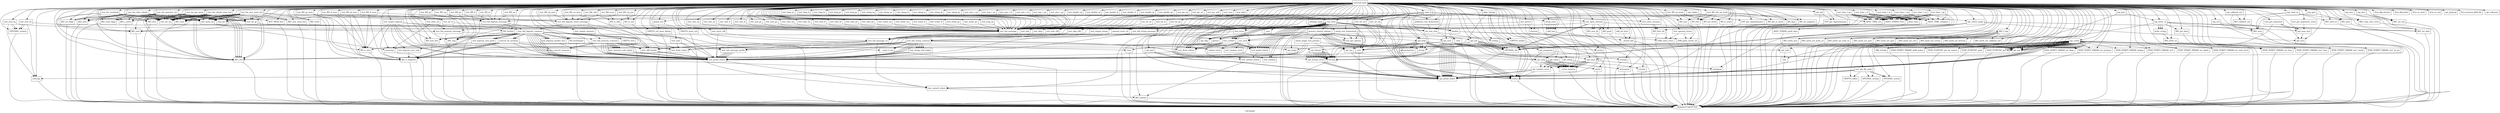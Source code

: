 digraph "Call graph" {
	label="Call graph";

	Node0x5574d3f77f90 [shape=record,label="{external node}"];
	Node0x5574d3f77f90 -> Node0x5574d3f78030;
	Node0x5574d3f77f90 -> Node0x5574d3f780d0;
	Node0x5574d3f77f90 -> Node0x5574d3f76cd0;
	Node0x5574d3f77f90 -> Node0x5574d3f76d40;
	Node0x5574d3f77f90 -> Node0x5574d3f76de0;
	Node0x5574d3f77f90 -> Node0x5574d3fb3750;
	Node0x5574d3f77f90 -> Node0x5574d3fb3910;
	Node0x5574d3f77f90 -> Node0x5574d3fb3ad0;
	Node0x5574d3f77f90 -> Node0x5574d3fb3b00;
	Node0x5574d3f77f90 -> Node0x5574d3f50530;
	Node0x5574d3f77f90 -> Node0x5574d3f50560;
	Node0x5574d3f77f90 -> Node0x5574d3f76e90;
	Node0x5574d3f77f90 -> Node0x5574d3f76f30;
	Node0x5574d3f77f90 -> Node0x5574d3fb3780;
	Node0x5574d3f77f90 -> Node0x5574d3f77050;
	Node0x5574d3f77f90 -> Node0x5574d3f770c0;
	Node0x5574d3f77f90 -> Node0x5574d3f76fe0;
	Node0x5574d3f77f90 -> Node0x5574d3fb3b70;
	Node0x5574d3f77f90 -> Node0x5574d3f50760;
	Node0x5574d3f77f90 -> Node0x5574d3fb36e0;
	Node0x5574d3f77f90 -> Node0x5574d3fb3980;
	Node0x5574d3f77f90 -> Node0x5574d3fb39b0;
	Node0x5574d3f77f90 -> Node0x5574d3fb38a0;
	Node0x5574d3f77f90 -> Node0x5574d3f76db0;
	Node0x5574d3f77f90 -> Node0x5574d3f50890;
	Node0x5574d3f77f90 -> Node0x5574d401d0c0;
	Node0x5574d3f77f90 -> Node0x5574d401d160;
	Node0x5574d3f77f90 -> Node0x5574d401d1d0;
	Node0x5574d3f77f90 -> Node0x5574d401d240;
	Node0x5574d3f77f90 -> Node0x5574d401d270;
	Node0x5574d3f77f90 -> Node0x5574d401d4d0;
	Node0x5574d3f77f90 -> Node0x5574d401d6c0;
	Node0x5574d3f77f90 -> Node0x5574d401d730;
	Node0x5574d3f77f90 -> Node0x5574d401d7d0;
	Node0x5574d3f77f90 -> Node0x5574d41faf20;
	Node0x5574d3f77f90 -> Node0x5574d41fafc0;
	Node0x5574d3f77f90 -> Node0x5574d41fb650;
	Node0x5574d3f77f90 -> Node0x5574d41fb6f0;
	Node0x5574d3f77f90 -> Node0x5574d3fb4870;
	Node0x5574d3f77f90 -> Node0x5574d3fb48e0;
	Node0x5574d3f77f90 -> Node0x5574d3fb4950;
	Node0x5574d3f77f90 -> Node0x5574d3fb4a60;
	Node0x5574d3f77f90 -> Node0x5574d3fb4ad0;
	Node0x5574d3f77f90 -> Node0x5574d3fb4b70;
	Node0x5574d3f77f90 -> Node0x5574d3fb4b00;
	Node0x5574d3f77f90 -> Node0x5574d3fb4dc0;
	Node0x5574d3f77f90 -> Node0x5574d3fb4df0;
	Node0x5574d3f77f90 -> Node0x5574d3fb4ea0;
	Node0x5574d3f77f90 -> Node0x5574d3fb5020;
	Node0x5574d3f77f90 -> Node0x5574d3fb5120;
	Node0x5574d3f77f90 -> Node0x5574d3fb5460;
	Node0x5574d3f77f90 -> Node0x5574d3fb5570;
	Node0x5574d3f77f90 -> Node0x5574d3fb5680;
	Node0x5574d3f77f90 -> Node0x5574d3fb5380;
	Node0x5574d3f77f90 -> Node0x5574d3fb56b0;
	Node0x5574d3f77f90 -> Node0x5574d401d500;
	Node0x5574d3f77f90 -> Node0x5574d3fb4980;
	Node0x5574d3f77f90 -> Node0x5574d41fb060;
	Node0x5574d3f77f90 -> Node0x5574d401d620;
	Node0x5574d3f77f90 -> Node0x5574d3fb51c0;
	Node0x5574d3f77f90 -> Node0x5574d401d390;
	Node0x5574d3f77f90 -> Node0x5574d3fb5890;
	Node0x5574d3f77f90 -> Node0x5574d3fb58c0;
	Node0x5574d3f77f90 -> Node0x5574d3fb5a60;
	Node0x5574d3f77f90 -> Node0x5574d3fb5b40;
	Node0x5574d3f77f90 -> Node0x5574d41fa710;
	Node0x5574d3f77f90 -> Node0x5574d41fa780;
	Node0x5574d3f77f90 -> Node0x5574d41fa880;
	Node0x5574d3f77f90 -> Node0x5574d41fa920;
	Node0x5574d3f77f90 -> Node0x5574d41faaa0;
	Node0x5574d3f77f90 -> Node0x5574d41faad0;
	Node0x5574d3f77f90 -> Node0x5574d41fac40;
	Node0x5574d3f77f90 -> Node0x5574d41fac70;
	Node0x5574d3f77f90 -> Node0x5574d3f77130;
	Node0x5574d3f77f90 -> Node0x5574d41fae40;
	Node0x5574d3f77f90 -> Node0x5574d3fb3a60;
	Node0x5574d3f77f90 -> Node0x5574d3fb6b80;
	Node0x5574d3f77f90 -> Node0x5574d3fb3830;
	Node0x5574d3f77f90 -> Node0x5574d3fb6c50;
	Node0x5574d3f77f90 -> Node0x5574d3fb6cf0;
	Node0x5574d3f77f90 -> Node0x5574d3fb6d90;
	Node0x5574d3f77f90 -> Node0x5574d3fb6e30;
	Node0x5574d3f77f90 -> Node0x5574d3fb6ed0;
	Node0x5574d3f77f90 -> Node0x5574d3fb6f70;
	Node0x5574d3f77f90 -> Node0x5574d3fb7010;
	Node0x5574d3f77f90 -> Node0x5574d3fb70b0;
	Node0x5574d3f77f90 -> Node0x5574d3fb7150;
	Node0x5574d3f77f90 -> Node0x5574d3fb71f0;
	Node0x5574d3f77f90 -> Node0x5574d3fb7290;
	Node0x5574d3f77f90 -> Node0x5574d3fb7330;
	Node0x5574d3f77f90 -> Node0x5574d3fb73d0;
	Node0x5574d3f77f90 -> Node0x5574d3fb7470;
	Node0x5574d3f77f90 -> Node0x5574d3fb7510;
	Node0x5574d3f77f90 -> Node0x5574d3fb75b0;
	Node0x5574d3f77f90 -> Node0x5574d3fb7650;
	Node0x5574d3f77f90 -> Node0x5574d3fb76f0;
	Node0x5574d3f77f90 -> Node0x5574d3fb7790;
	Node0x5574d3f77f90 -> Node0x5574d3fb7830;
	Node0x5574d3f77f90 -> Node0x5574d3fb78d0;
	Node0x5574d3f77f90 -> Node0x5574d3fb7970;
	Node0x5574d3f77f90 -> Node0x5574d3fb7a10;
	Node0x5574d3f77f90 -> Node0x5574d3fb7ab0;
	Node0x5574d3f77f90 -> Node0x5574d3fb7b50;
	Node0x5574d3f77f90 -> Node0x5574d3fb7bf0;
	Node0x5574d3f77f90 -> Node0x5574d3fb7c90;
	Node0x5574d3f77f90 -> Node0x5574d3fb7d30;
	Node0x5574d3f77f90 -> Node0x5574d3fb7dd0;
	Node0x5574d3f77f90 -> Node0x5574d3fb7e70;
	Node0x5574d3f77f90 -> Node0x5574d3fb7f10;
	Node0x5574d3f77f90 -> Node0x5574d3fb7fb0;
	Node0x5574d3f77f90 -> Node0x5574d3fb8050;
	Node0x5574d3f77f90 -> Node0x5574d3fb80f0;
	Node0x5574d3f77f90 -> Node0x5574d3fb8190;
	Node0x5574d3f77f90 -> Node0x5574d3fb8230;
	Node0x5574d3f77f90 -> Node0x5574d3fb82d0;
	Node0x5574d3f77f90 -> Node0x5574d3fb8370;
	Node0x5574d3f77f90 -> Node0x5574d3fb8410;
	Node0x5574d3f77f90 -> Node0x5574d3fb84b0;
	Node0x5574d3f77f90 -> Node0x5574d3fb8550;
	Node0x5574d3f77f90 -> Node0x5574d3fb85f0;
	Node0x5574d3f77f90 -> Node0x5574d3fb8690;
	Node0x5574d3f77f90 -> Node0x5574d3fb8730;
	Node0x5574d3f77f90 -> Node0x5574d3fb87d0;
	Node0x5574d3f77f90 -> Node0x5574d3f6ac10;
	Node0x5574d3f77f90 -> Node0x5574d3f76ec0;
	Node0x5574d3f77f90 -> Node0x5574d3f6ace0;
	Node0x5574d3f77f90 -> Node0x5574d3f6ad80;
	Node0x5574d3f77f90 -> Node0x5574d3f6ae20;
	Node0x5574d3f77f90 -> Node0x5574d3f6afe0;
	Node0x5574d3f77f90 -> Node0x5574d3fb5b70;
	Node0x5574d3f77f90 -> Node0x5574d3fb5cb0;
	Node0x5574d3f77f90 -> Node0x5574d3fb5d50;
	Node0x5574d3f77f90 -> Node0x5574d3fb5e80;
	Node0x5574d3f77f90 -> Node0x5574d3fb3670;
	Node0x5574d3f77f90 -> Node0x5574d3fb5eb0;
	Node0x5574d3f77f90 -> Node0x5574d3fb6090;
	Node0x5574d3f77f90 -> Node0x5574d3fb60c0;
	Node0x5574d3f77f90 -> Node0x5574d3fb61c0;
	Node0x5574d3f77f90 -> Node0x5574d3fb6320;
	Node0x5574d3f77f90 -> Node0x5574d3fb6390;
	Node0x5574d3f77f90 -> Node0x5574d3fb64f0;
	Node0x5574d3f77f90 -> Node0x5574d3fb6520;
	Node0x5574d3f77f90 -> Node0x5574d3fb65e0;
	Node0x5574d3f77f90 -> Node0x5574d3fb66a0;
	Node0x5574d3f77f90 -> Node0x5574d3fb67a0;
	Node0x5574d3f77f90 -> Node0x5574d3fb6920;
	Node0x5574d3f77f90 -> Node0x5574d3fb6950;
	Node0x5574d3f77f90 -> Node0x5574d3fb69c0;
	Node0x5574d3f77f90 -> Node0x5574d3fb6b10;
	Node0x5574d3f77f90 -> Node0x5574d3f6d020;
	Node0x5574d3f77f90 -> Node0x5574d3f6d170;
	Node0x5574d3f77f90 -> Node0x5574d3f6d1e0;
	Node0x5574d3f77f90 -> Node0x5574d3f6d370;
	Node0x5574d3f77f90 -> Node0x5574d3f6d410;
	Node0x5574d3f77f90 -> Node0x5574d3f6d480;
	Node0x5574d3f77f90 -> Node0x5574d3f6d570;
	Node0x5574d3f77f90 -> Node0x5574d3f6d5a0;
	Node0x5574d3f77f90 -> Node0x5574d3f6d6a0;
	Node0x5574d3f77f90 -> Node0x5574d3f6d740;
	Node0x5574d3f77f90 -> Node0x5574d3f6d6d0;
	Node0x5574d3f77f90 -> Node0x5574d3f6d8d0;
	Node0x5574d3f77f90 -> Node0x5574d3f6db10;
	Node0x5574d3f77f90 -> Node0x5574d3f6db80;
	Node0x5574d3f77f90 -> Node0x5574d3f6dbb0;
	Node0x5574d3f77f90 -> Node0x5574d3f6dc60;
	Node0x5574d3f77f90 -> Node0x5574d3f6de70;
	Node0x5574d3f77f90 -> Node0x5574d3f6dee0;
	Node0x5574d3f77f90 -> Node0x5574d3f6df10;
	Node0x5574d3f77f90 -> Node0x5574d3f6e140;
	Node0x5574d3f77f90 -> Node0x5574d3f6e210;
	Node0x5574d3f77f90 -> Node0x5574d3f6e310;
	Node0x5574d3f77f90 -> Node0x5574d3f6e340;
	Node0x5574d3f77f90 -> Node0x5574d3f6e4c0;
	Node0x5574d3f77f90 -> Node0x5574d3f6e640;
	Node0x5574d3f77f90 -> Node0x5574d3f6e7c0;
	Node0x5574d3f77f90 -> Node0x5574d3f6e940;
	Node0x5574d3f77f90 -> Node0x5574d3f6eb30;
	Node0x5574d3f77f90 -> Node0x5574d3f6eba0;
	Node0x5574d3f77f90 -> Node0x5574d401d400;
	Node0x5574d3f77f90 -> Node0x5574d41fb260;
	Node0x5574d3f77f90 -> Node0x5574d3f6ebd0;
	Node0x5574d3f77f90 -> Node0x5574d3f6eda0;
	Node0x5574d3f77f90 -> Node0x5574d3f6ee10;
	Node0x5574d3f77f90 -> Node0x5574d3f6f360;
	Node0x5574d3f77f90 -> Node0x5574d3f6f400;
	Node0x5574d3f77f90 -> Node0x5574d3f6f470;
	Node0x5574d3f77f90 -> Node0x5574d3f6f560;
	Node0x5574d3f77f90 -> Node0x5574d41fb490;
	Node0x5574d3f77f90 -> Node0x5574d3f6f590;
	Node0x5574d3f77f90 -> Node0x5574d3f6f650;
	Node0x5574d3f77f90 -> Node0x5574d3f6f840;
	Node0x5574d3f77f90 -> Node0x5574d3f6f8f0;
	Node0x5574d3f77f90 -> Node0x5574d3f6f920;
	Node0x5574d3f77f90 -> Node0x5574d3f6fba0;
	Node0x5574d3f77f90 -> Node0x5574d3f6fbd0;
	Node0x5574d3f77f90 -> Node0x5574d3f6fdc0;
	Node0x5574d3f77f90 -> Node0x5574d3f6fdf0;
	Node0x5574d3f77f90 -> Node0x5574d3f6ffe0;
	Node0x5574d3f77f90 -> Node0x5574d41fb420;
	Node0x5574d3f77f90 -> Node0x5574d3f70010;
	Node0x5574d3f77f90 -> Node0x5574d3f701d0;
	Node0x5574d3f77f90 -> Node0x5574d3f70240;
	Node0x5574d3f77f90 -> Node0x5574d3f702b0;
	Node0x5574d3f77f90 -> Node0x5574d3f70320;
	Node0x5574d3f77f90 -> Node0x5574d3f70390;
	Node0x5574d3f77f90 -> Node0x5574d3f70810;
	Node0x5574d3f77f90 -> Node0x5574d3f70880;
	Node0x5574d3f77f90 -> Node0x5574d3f708f0;
	Node0x5574d3f77f90 -> Node0x5574d3f70960;
	Node0x5574d3f77f90 -> Node0x5574d3f709d0;
	Node0x5574d3f77f90 -> Node0x5574d3f71250;
	Node0x5574d3f77f90 -> Node0x5574d3f712c0;
	Node0x5574d3f77f90 -> Node0x5574d3f71330;
	Node0x5574d3f77f90 -> Node0x5574d3f713a0;
	Node0x5574d3f77f90 -> Node0x5574d41fb300;
	Node0x5574d3f77f90 -> Node0x5574d3f71710;
	Node0x5574d3f77f90 -> Node0x5574d3f716a0;
	Node0x5574d3f77f90 -> Node0x5574d3f717f0;
	Node0x5574d3f77f90 -> Node0x5574d41fb3b0;
	Node0x5574d3f77f90 -> Node0x5574d3f718c0;
	Node0x5574d3f77f90 -> Node0x5574d3fb55e0;
	Node0x5574d3f77f90 -> Node0x5574d3fb54d0;
	Node0x5574d3f77f90 -> Node0x5574d41fb290;
	Node0x5574d3f77f90 -> Node0x5574d3fb5190;
	Node0x5574d3f77f90 -> Node0x5574d3f71920;
	Node0x5574d3f77f90 -> Node0x5574d3f71ab0;
	Node0x5574d3f77f90 -> Node0x5574d3fb53f0;
	Node0x5574d3f77f90 -> Node0x5574d3f71b80;
	Node0x5574d3f77f90 -> Node0x5574d41fb530;
	Node0x5574d3f77f90 -> Node0x5574d400f630;
	Node0x5574d3f77f90 -> Node0x5574d3fb5760;
	Node0x5574d3f77f90 -> Node0x5574d401d5b0;
	Node0x5574d3f77f90 -> Node0x5574d41fb5a0;
	Node0x5574d3f77f90 -> Node0x5574d400f790;
	Node0x5574d3f77f90 -> Node0x5574d3f6ae50;
	Node0x5574d3f77f90 -> Node0x5574d400fb30;
	Node0x5574d3f77f90 -> Node0x5574d4010030;
	Node0x5574d3f77f90 -> Node0x5574d3fb6260;
	Node0x5574d3f77f90 -> Node0x5574d40101c0;
	Node0x5574d3f77f90 -> Node0x5574d4010330;
	Node0x5574d3f77f90 -> Node0x5574d4010820;
	Node0x5574d3f77f90 -> Node0x5574d3fb6430;
	Node0x5574d3f77f90 -> Node0x5574d4010a70;
	Node0x5574d3f77f90 -> Node0x5574d4010ae0;
	Node0x5574d3f77f90 -> Node0x5574d3fb6020;
	Node0x5574d3f77f90 -> Node0x5574d4010d50;
	Node0x5574d3f77f90 -> Node0x5574d3f71a00;
	Node0x5574d3f77f90 -> Node0x5574d4011100;
	Node0x5574d3f77f90 -> Node0x5574d4011780;
	Node0x5574d3f77f90 -> Node0x5574d40111a0;
	Node0x5574d3f77f90 -> Node0x5574d40119e0;
	Node0x5574d3f77f90 -> Node0x5574d4011130;
	Node0x5574d3f77f90 -> Node0x5574d4011b60;
	Node0x5574d3f77f90 -> Node0x5574d40112a0;
	Node0x5574d3f77f90 -> Node0x5574d4011c00;
	Node0x5574d3f77f90 -> Node0x5574d4011310;
	Node0x5574d3f77f90 -> Node0x5574d4011d60;
	Node0x5574d3f77f90 -> Node0x5574d4011380;
	Node0x5574d3f77f90 -> Node0x5574d3f6b160;
	Node0x5574d3f77f90 -> Node0x5574d40113f0;
	Node0x5574d3f77f90 -> Node0x5574d3f6b270;
	Node0x5574d3f77f90 -> Node0x5574d4011460;
	Node0x5574d3f77f90 -> Node0x5574d3f6b360;
	Node0x5574d3f77f90 -> Node0x5574d40114d0;
	Node0x5574d3f77f90 -> Node0x5574d40117f0;
	Node0x5574d3f77f90 -> Node0x5574d3f6b400;
	Node0x5574d3f77f90 -> Node0x5574d4011820;
	Node0x5574d3f77f90 -> Node0x5574d3f6b200;
	Node0x5574d3f77f90 -> Node0x5574d4011ca0;
	Node0x5574d3f77f90 -> Node0x5574d4011a80;
	Node0x5574d3f77f90 -> Node0x5574d4011a10;
	Node0x5574d3f77f90 -> Node0x5574d4011890;
	Node0x5574d3f77f90 -> Node0x5574d3f6b640;
	Node0x5574d3f780d0 [shape=record,label="{CRYPTO_set_mem_debug}"];
	Node0x5574d3f780d0 -> Node0x5574d3f77fc0;
	Node0x5574d3f78030 [shape=record,label="{global_init}"];
	Node0x5574d3f78030 -> Node0x5574d3f780d0;
	Node0x5574d3f78030 -> Node0x5574d3f76cd0;
	Node0x5574d3f76cd0 [shape=record,label="{CRYPTO_mem_ctrl}"];
	Node0x5574d3f76cd0 -> Node0x5574d3f77fc0;
	Node0x5574d3f76d40 [shape=record,label="{setup_tests}"];
	Node0x5574d3f76d40 -> Node0x5574d3f76db0;
	Node0x5574d3f76d40 -> Node0x5574d3f76db0;
	Node0x5574d3f76d40 -> Node0x5574d3f76db0;
	Node0x5574d3f76d40 -> Node0x5574d3f76db0;
	Node0x5574d3f76d40 -> Node0x5574d3f76db0;
	Node0x5574d3f76d40 -> Node0x5574d3f76db0;
	Node0x5574d3f76de0 [shape=record,label="{test_bio_memleak}"];
	Node0x5574d3f76de0 -> Node0x5574d3f76e90;
	Node0x5574d3f76de0 -> Node0x5574d3f76f30;
	Node0x5574d3f76de0 -> Node0x5574d3f76ec0;
	Node0x5574d3f76de0 -> Node0x5574d3f76fe0;
	Node0x5574d3f76de0 -> Node0x5574d3f77050;
	Node0x5574d3f76de0 -> Node0x5574d3f770c0;
	Node0x5574d3f76de0 -> Node0x5574d3f77130;
	Node0x5574d3f76de0 -> Node0x5574d3fb3670;
	Node0x5574d3f76de0 -> Node0x5574d3fb36e0;
	Node0x5574d3fb3750 [shape=record,label="{test_bio_get_mem}"];
	Node0x5574d3fb3750 -> Node0x5574d3f76e90;
	Node0x5574d3fb3750 -> Node0x5574d3f76f30;
	Node0x5574d3fb3750 -> Node0x5574d3f76ec0;
	Node0x5574d3fb3750 -> Node0x5574d3fb3780;
	Node0x5574d3fb3750 -> Node0x5574d3f77130;
	Node0x5574d3fb3750 -> Node0x5574d3f76fe0;
	Node0x5574d3fb3750 -> Node0x5574d3f76ec0;
	Node0x5574d3fb3750 -> Node0x5574d3f76fe0;
	Node0x5574d3fb3750 -> Node0x5574d3fb3830;
	Node0x5574d3fb3750 -> Node0x5574d3fb36e0;
	Node0x5574d3fb3750 -> Node0x5574d3fb3670;
	Node0x5574d3fb3750 -> Node0x5574d3fb36e0;
	Node0x5574d3fb3750 -> Node0x5574d3fb38a0;
	Node0x5574d3fb3910 [shape=record,label="{test_bio_new_mem_buf}"];
	Node0x5574d3fb3910 -> Node0x5574d3fb3980;
	Node0x5574d3fb3910 -> Node0x5574d3f76ec0;
	Node0x5574d3fb3910 -> Node0x5574d3f770c0;
	Node0x5574d3fb3910 -> Node0x5574d3f77130;
	Node0x5574d3fb3910 -> Node0x5574d3fb3670;
	Node0x5574d3fb3910 -> Node0x5574d3f76fe0;
	Node0x5574d3fb3910 -> Node0x5574d3fb3830;
	Node0x5574d3fb3910 -> Node0x5574d3fb39b0;
	Node0x5574d3fb3910 -> Node0x5574d3fb3a60;
	Node0x5574d3fb3910 -> Node0x5574d3f770c0;
	Node0x5574d3fb3910 -> Node0x5574d3f77130;
	Node0x5574d3fb3910 -> Node0x5574d3fb3670;
	Node0x5574d3fb3910 -> Node0x5574d3f76fe0;
	Node0x5574d3fb3910 -> Node0x5574d3fb3830;
	Node0x5574d3fb3910 -> Node0x5574d3f770c0;
	Node0x5574d3fb3910 -> Node0x5574d3f77130;
	Node0x5574d3fb3910 -> Node0x5574d3fb3670;
	Node0x5574d3fb3910 -> Node0x5574d3fb36e0;
	Node0x5574d3fb3ad0 [shape=record,label="{test_bio_rdonly_mem_buf}"];
	Node0x5574d3fb3ad0 -> Node0x5574d3fb3980;
	Node0x5574d3fb3ad0 -> Node0x5574d3f76ec0;
	Node0x5574d3fb3ad0 -> Node0x5574d3f770c0;
	Node0x5574d3fb3ad0 -> Node0x5574d3f77130;
	Node0x5574d3fb3ad0 -> Node0x5574d3fb3670;
	Node0x5574d3fb3ad0 -> Node0x5574d3f76fe0;
	Node0x5574d3fb3ad0 -> Node0x5574d3fb3830;
	Node0x5574d3fb3ad0 -> Node0x5574d3f76fe0;
	Node0x5574d3fb3ad0 -> Node0x5574d3f76e90;
	Node0x5574d3fb3ad0 -> Node0x5574d3f76f30;
	Node0x5574d3fb3ad0 -> Node0x5574d3f76ec0;
	Node0x5574d3fb3ad0 -> Node0x5574d3f76fe0;
	Node0x5574d3fb3ad0 -> Node0x5574d3f77050;
	Node0x5574d3fb3ad0 -> Node0x5574d3f770c0;
	Node0x5574d3fb3ad0 -> Node0x5574d3f77130;
	Node0x5574d3fb3ad0 -> Node0x5574d3fb3670;
	Node0x5574d3fb3ad0 -> Node0x5574d3f76fe0;
	Node0x5574d3fb3ad0 -> Node0x5574d3fb3830;
	Node0x5574d3fb3ad0 -> Node0x5574d3f770c0;
	Node0x5574d3fb3ad0 -> Node0x5574d3f77130;
	Node0x5574d3fb3ad0 -> Node0x5574d3fb3670;
	Node0x5574d3fb3ad0 -> Node0x5574d3fb36e0;
	Node0x5574d3fb3ad0 -> Node0x5574d3fb36e0;
	Node0x5574d3fb3b00 [shape=record,label="{test_bio_rdwr_rdonly}"];
	Node0x5574d3fb3b00 -> Node0x5574d3f76e90;
	Node0x5574d3fb3b00 -> Node0x5574d3f76f30;
	Node0x5574d3fb3b00 -> Node0x5574d3f76ec0;
	Node0x5574d3fb3b00 -> Node0x5574d3fb3780;
	Node0x5574d3fb3b00 -> Node0x5574d3f77130;
	Node0x5574d3fb3b00 -> Node0x5574d3f77050;
	Node0x5574d3fb3b00 -> Node0x5574d3f770c0;
	Node0x5574d3fb3b00 -> Node0x5574d3f77130;
	Node0x5574d3fb3b00 -> Node0x5574d3fb3670;
	Node0x5574d3fb3b00 -> Node0x5574d3f76fe0;
	Node0x5574d3fb3b00 -> Node0x5574d3fb3830;
	Node0x5574d3fb3b00 -> Node0x5574d3fb3b70;
	Node0x5574d3fb3b00 -> Node0x5574d3fb3780;
	Node0x5574d3fb3b00 -> Node0x5574d3f77130;
	Node0x5574d3fb3b00 -> Node0x5574d3f770c0;
	Node0x5574d3fb3b00 -> Node0x5574d3f77130;
	Node0x5574d3fb3b00 -> Node0x5574d3fb3670;
	Node0x5574d3fb3b00 -> Node0x5574d3fb36e0;
	Node0x5574d3f50530 [shape=record,label="{test_bio_nonclear_rst}"];
	Node0x5574d3f50530 -> Node0x5574d3f76e90;
	Node0x5574d3f50530 -> Node0x5574d3f76f30;
	Node0x5574d3f50530 -> Node0x5574d3f76ec0;
	Node0x5574d3f50530 -> Node0x5574d3fb3780;
	Node0x5574d3f50530 -> Node0x5574d3f77130;
	Node0x5574d3f50530 -> Node0x5574d3f77050;
	Node0x5574d3f50530 -> Node0x5574d3f770c0;
	Node0x5574d3f50530 -> Node0x5574d3f77130;
	Node0x5574d3f50530 -> Node0x5574d3fb3670;
	Node0x5574d3f50530 -> Node0x5574d3f76fe0;
	Node0x5574d3f50530 -> Node0x5574d3fb3830;
	Node0x5574d3f50530 -> Node0x5574d3f770c0;
	Node0x5574d3f50530 -> Node0x5574d3f77130;
	Node0x5574d3f50530 -> Node0x5574d3fb3670;
	Node0x5574d3f50530 -> Node0x5574d3fb3b70;
	Node0x5574d3f50530 -> Node0x5574d3f76fe0;
	Node0x5574d3f50530 -> Node0x5574d3fb3830;
	Node0x5574d3f50530 -> Node0x5574d3f770c0;
	Node0x5574d3f50530 -> Node0x5574d3fb3a60;
	Node0x5574d3f50530 -> Node0x5574d3fb36e0;
	Node0x5574d3f50560 [shape=record,label="{llvm.dbg.declare}"];
	Node0x5574d3f6f360 [shape=record,label="{EVP_get_cipherbyname}"];
	Node0x5574d3f6f360 -> Node0x5574d3f77fc0;
	Node0x5574d3f6f400 [shape=record,label="{opt_md}"];
	Node0x5574d3f6f400 -> Node0x5574d3f6f470;
	Node0x5574d3f6f400 -> Node0x5574d3fb56b0;
	Node0x5574d3f6f470 [shape=record,label="{EVP_get_digestbyname}"];
	Node0x5574d3f6f470 -> Node0x5574d3f77fc0;
	Node0x5574d3f6f560 [shape=record,label="{opt_pair}"];
	Node0x5574d3f6f560 -> Node0x5574d3fb4950;
	Node0x5574d3f6f560 -> Node0x5574d3fb56b0;
	Node0x5574d3f6f560 -> Node0x5574d3fb56b0;
	Node0x5574d41fb490 [shape=record,label="{opt_int}"];
	Node0x5574d41fb490 -> Node0x5574d3f6f590;
	Node0x5574d41fb490 -> Node0x5574d3fb56b0;
	Node0x5574d3f6f590 [shape=record,label="{opt_long}"];
	Node0x5574d3f6f590 -> Node0x5574d41fa880;
	Node0x5574d3f6f590 -> Node0x5574d41fa880;
	Node0x5574d3f6f590 -> Node0x5574d3f6f650;
	Node0x5574d3f6f590 -> Node0x5574d41fa880;
	Node0x5574d3f6f590 -> Node0x5574d41fa880;
	Node0x5574d3f6f590 -> Node0x5574d3f6f7e0;
	Node0x5574d3f6f590 -> Node0x5574d41fa880;
	Node0x5574d3f6f590 -> Node0x5574d41fa880;
	Node0x5574d3f6f650 [shape=record,label="{strtol}"];
	Node0x5574d3f6f650 -> Node0x5574d3f77fc0;
	Node0x5574d3f6f7e0 [shape=record,label="{opt_number_error}"];
	Node0x5574d3f6f7e0 -> Node0x5574d3fb4ad0;
	Node0x5574d3f6f7e0 -> Node0x5574d3fb5cb0;
	Node0x5574d3f6f7e0 -> Node0x5574d3fb56b0;
	Node0x5574d3f6f7e0 -> Node0x5574d3fb56b0;
	Node0x5574d3f6f840 [shape=record,label="{llvm.memset.p0i8.i64}"];
	Node0x5574d3f6f8f0 [shape=record,label="{opt_imax}"];
	Node0x5574d3f6f8f0 -> Node0x5574d41fa880;
	Node0x5574d3f6f8f0 -> Node0x5574d41fa880;
	Node0x5574d3f6f8f0 -> Node0x5574d3f6f920;
	Node0x5574d3f6f8f0 -> Node0x5574d41fa880;
	Node0x5574d3f6f8f0 -> Node0x5574d41fa880;
	Node0x5574d3f6f8f0 -> Node0x5574d3f6f7e0;
	Node0x5574d3f6f8f0 -> Node0x5574d41fa880;
	Node0x5574d3f6f8f0 -> Node0x5574d41fa880;
	Node0x5574d3f6f920 [shape=record,label="{strtoimax}"];
	Node0x5574d3f6f920 -> Node0x5574d3f77fc0;
	Node0x5574d3f6fba0 [shape=record,label="{opt_umax}"];
	Node0x5574d3f6fba0 -> Node0x5574d41fa880;
	Node0x5574d3f6fba0 -> Node0x5574d41fa880;
	Node0x5574d3f6fba0 -> Node0x5574d3f6fbd0;
	Node0x5574d3f6fba0 -> Node0x5574d41fa880;
	Node0x5574d3f6fba0 -> Node0x5574d41fa880;
	Node0x5574d3f6fba0 -> Node0x5574d3f6f7e0;
	Node0x5574d3f6fba0 -> Node0x5574d41fa880;
	Node0x5574d3f6fba0 -> Node0x5574d41fa880;
	Node0x5574d3f6fbd0 [shape=record,label="{strtoumax}"];
	Node0x5574d3f6fbd0 -> Node0x5574d3f77fc0;
	Node0x5574d3f6fdc0 [shape=record,label="{opt_ulong}"];
	Node0x5574d3f6fdc0 -> Node0x5574d41fa880;
	Node0x5574d3f6fdc0 -> Node0x5574d41fa880;
	Node0x5574d3f6fdc0 -> Node0x5574d3f6fdf0;
	Node0x5574d3f6fdc0 -> Node0x5574d41fa880;
	Node0x5574d3f6fdc0 -> Node0x5574d41fa880;
	Node0x5574d3f6fdc0 -> Node0x5574d3f6f7e0;
	Node0x5574d3f6fdc0 -> Node0x5574d41fa880;
	Node0x5574d3f6fdc0 -> Node0x5574d41fa880;
	Node0x5574d3f6fdf0 [shape=record,label="{strtoul}"];
	Node0x5574d3f6fdf0 -> Node0x5574d3f77fc0;
	Node0x5574d3f6ffe0 [shape=record,label="{opt_verify}"];
	Node0x5574d3f6ffe0 -> Node0x5574d3fb5680;
	Node0x5574d3f6ffe0 -> Node0x5574d3fb5680;
	Node0x5574d3f6ffe0 -> Node0x5574d3fb5680;
	Node0x5574d3f6ffe0 -> Node0x5574d41fb420;
	Node0x5574d3f6ffe0 -> Node0x5574d3f70010;
	Node0x5574d3f6ffe0 -> Node0x5574d41fb420;
	Node0x5574d3f6ffe0 -> Node0x5574d3fb56b0;
	Node0x5574d3f6ffe0 -> Node0x5574d3f701d0;
	Node0x5574d3f6ffe0 -> Node0x5574d41fb420;
	Node0x5574d3f6ffe0 -> Node0x5574d3f70240;
	Node0x5574d3f6ffe0 -> Node0x5574d41fb420;
	Node0x5574d3f6ffe0 -> Node0x5574d3fb56b0;
	Node0x5574d3f6ffe0 -> Node0x5574d3f702b0;
	Node0x5574d3f6ffe0 -> Node0x5574d3f70320;
	Node0x5574d3f6ffe0 -> Node0x5574d3f70390;
	Node0x5574d3f6ffe0 -> Node0x5574d41fb420;
	Node0x5574d3f6ffe0 -> Node0x5574d3fb56b0;
	Node0x5574d3f6ffe0 -> Node0x5574d41fb420;
	Node0x5574d3f6ffe0 -> Node0x5574d3f70810;
	Node0x5574d3f6ffe0 -> Node0x5574d41fb420;
	Node0x5574d3f6ffe0 -> Node0x5574d3fb56b0;
	Node0x5574d3f6ffe0 -> Node0x5574d3f70880;
	Node0x5574d3f6ffe0 -> Node0x5574d41fb420;
	Node0x5574d3f6ffe0 -> Node0x5574d401d270;
	Node0x5574d3f6ffe0 -> Node0x5574d3f708f0;
	Node0x5574d3f6ffe0 -> Node0x5574d41fb420;
	Node0x5574d3f6ffe0 -> Node0x5574d401d270;
	Node0x5574d3f6ffe0 -> Node0x5574d3f70960;
	Node0x5574d3f6ffe0 -> Node0x5574d41fb420;
	Node0x5574d3f6ffe0 -> Node0x5574d3f6f8f0;
	Node0x5574d3f6ffe0 -> Node0x5574d41fb420;
	Node0x5574d3f6ffe0 -> Node0x5574d3fb56b0;
	Node0x5574d3f6ffe0 -> Node0x5574d3f709d0;
	Node0x5574d3f6ffe0 -> Node0x5574d41fb420;
	Node0x5574d3f6ffe0 -> Node0x5574d3f71250;
	Node0x5574d3f6ffe0 -> Node0x5574d41fb420;
	Node0x5574d3f6ffe0 -> Node0x5574d3f712c0;
	Node0x5574d3f6ffe0 -> Node0x5574d41fb420;
	Node0x5574d3f6ffe0 -> Node0x5574d3f71330;
	Node0x5574d3f6ffe0 -> Node0x5574d3f713a0;
	Node0x5574d3f6ffe0 -> Node0x5574d3f713a0;
	Node0x5574d3f6ffe0 -> Node0x5574d3f713a0;
	Node0x5574d3f6ffe0 -> Node0x5574d3f713a0;
	Node0x5574d3f6ffe0 -> Node0x5574d3f713a0;
	Node0x5574d3f6ffe0 -> Node0x5574d3f713a0;
	Node0x5574d3f6ffe0 -> Node0x5574d3f713a0;
	Node0x5574d3f6ffe0 -> Node0x5574d3f713a0;
	Node0x5574d3f6ffe0 -> Node0x5574d3f713a0;
	Node0x5574d3f6ffe0 -> Node0x5574d3f713a0;
	Node0x5574d3f6ffe0 -> Node0x5574d3f713a0;
	Node0x5574d3f6ffe0 -> Node0x5574d3f713a0;
	Node0x5574d3f6ffe0 -> Node0x5574d3f713a0;
	Node0x5574d3f6ffe0 -> Node0x5574d3f713a0;
	Node0x5574d3f6ffe0 -> Node0x5574d3f713a0;
	Node0x5574d3f6ffe0 -> Node0x5574d3f713a0;
	Node0x5574d3f6ffe0 -> Node0x5574d3f713a0;
	Node0x5574d3f6ffe0 -> Node0x5574d3f713a0;
	Node0x5574d3f6ffe0 -> Node0x5574d3f713a0;
	Node0x5574d3f6ffe0 -> Node0x5574d3f713a0;
	Node0x5574d41fb420 [shape=record,label="{opt_arg}"];
	Node0x5574d3fb7790 [shape=record,label="{test_uchar_ge}"];
	Node0x5574d3fb7790 -> Node0x5574d41face0;
	Node0x5574d3fb7830 [shape=record,label="{test_long_eq}"];
	Node0x5574d3fb7830 -> Node0x5574d41face0;
	Node0x5574d3fb78d0 [shape=record,label="{test_long_ne}"];
	Node0x5574d3fb78d0 -> Node0x5574d41face0;
	Node0x5574d3fb7970 [shape=record,label="{test_long_lt}"];
	Node0x5574d3fb7970 -> Node0x5574d41face0;
	Node0x5574d3fb7a10 [shape=record,label="{test_long_le}"];
	Node0x5574d3fb7a10 -> Node0x5574d41face0;
	Node0x5574d3fb7ab0 [shape=record,label="{test_long_gt}"];
	Node0x5574d3fb7ab0 -> Node0x5574d41face0;
	Node0x5574d3fb7b50 [shape=record,label="{test_long_ge}"];
	Node0x5574d3fb7b50 -> Node0x5574d41face0;
	Node0x5574d3fb7bf0 [shape=record,label="{test_ulong_eq}"];
	Node0x5574d3fb7bf0 -> Node0x5574d41face0;
	Node0x5574d3fb7c90 [shape=record,label="{test_ulong_ne}"];
	Node0x5574d3fb7c90 -> Node0x5574d41face0;
	Node0x5574d41fb530 [shape=record,label="{test_vprintf_stdout}"];
	Node0x5574d41fb530 -> Node0x5574d400f630;
	Node0x5574d400f630 [shape=record,label="{BIO_vprintf}"];
	Node0x5574d400f630 -> Node0x5574d3f77fc0;
	Node0x5574d3fb5760 [shape=record,label="{test_vprintf_stderr}"];
	Node0x5574d3fb5760 -> Node0x5574d400f630;
	Node0x5574d401d5b0 [shape=record,label="{test_flush_stdout}"];
	Node0x5574d401d5b0 -> Node0x5574d3f76fe0;
	Node0x5574d41fb5a0 [shape=record,label="{test_flush_stderr}"];
	Node0x5574d41fb5a0 -> Node0x5574d3f76fe0;
	Node0x5574d400f790 [shape=record,label="{openssl_error_cb}"];
	Node0x5574d400f790 -> Node0x5574d3fb4980;
	Node0x5574d3f6ae50 [shape=record,label="{test_fail_string_message}"];
	Node0x5574d3f6ae50 -> Node0x5574d400f830;
	Node0x5574d3f6ae50 -> Node0x5574d3fb4980;
	Node0x5574d400f830 [shape=record,label="{test_fail_string_common}"];
	Node0x5574d400f830 -> Node0x5574d401d160;
	Node0x5574d400f830 -> Node0x5574d3fb5890;
	Node0x5574d400f830 -> Node0x5574d400f860;
	Node0x5574d400f830 -> Node0x5574d400f9b0;
	Node0x5574d400f830 -> Node0x5574d400f860;
	Node0x5574d400f830 -> Node0x5574d400f860;
	Node0x5574d400f830 -> Node0x5574d3fb4950;
	Node0x5574d400f830 -> Node0x5574d400f9b0;
	Node0x5574d400f830 -> Node0x5574d400fb30;
	Node0x5574d400f830 -> Node0x5574d400fb30;
	Node0x5574d400f830 -> Node0x5574d3fb4980;
	Node0x5574d400f830 -> Node0x5574d400f860;
	Node0x5574d400f830 -> Node0x5574d3fb4980;
	Node0x5574d400f830 -> Node0x5574d400f860;
	Node0x5574d400f830 -> Node0x5574d3fb4980;
	Node0x5574d400f830 -> Node0x5574d3fb4980;
	Node0x5574d400f830 -> Node0x5574d41fb5a0;
	Node0x5574d400f860 [shape=record,label="{test_string_null_empty}"];
	Node0x5574d400f860 -> Node0x5574d3fb4980;
	Node0x5574d400f860 -> Node0x5574d3fb4980;
	Node0x5574d400f9b0 [shape=record,label="{test_diff_header}"];
	Node0x5574d400f9b0 -> Node0x5574d3fb4980;
	Node0x5574d400f9b0 -> Node0x5574d3fb4980;
	Node0x5574d400fb30 [shape=record,label="{__ctype_b_loc}"];
	Node0x5574d400fb30 -> Node0x5574d3f77fc0;
	Node0x5574d4010030 [shape=record,label="{test_output_string}"];
	Node0x5574d4010030 -> Node0x5574d400f830;
	Node0x5574d3fb6260 [shape=record,label="{test_fail_bignum_message}"];
	Node0x5574d3fb6260 -> Node0x5574d40100d0;
	Node0x5574d3fb6260 -> Node0x5574d3fb4980;
	Node0x5574d40100d0 [shape=record,label="{test_fail_bignum_common}"];
	Node0x5574d40100d0 -> Node0x5574d3fb5890;
	Node0x5574d40100d0 -> Node0x5574d40101c0;
	Node0x5574d40100d0 -> Node0x5574d3fb67a0;
	Node0x5574d40100d0 -> Node0x5574d40101c0;
	Node0x5574d40100d0 -> Node0x5574d3fb67a0;
	Node0x5574d40100d0 -> Node0x5574d4010100;
	Node0x5574d40100d0 -> Node0x5574d40102c0;
	Node0x5574d40100d0 -> Node0x5574d400f9b0;
	Node0x5574d40100d0 -> Node0x5574d4010100;
	Node0x5574d40100d0 -> Node0x5574d40102c0;
	Node0x5574d40100d0 -> Node0x5574d40102c0;
	Node0x5574d40100d0 -> Node0x5574d3fb61c0;
	Node0x5574d40100d0 -> Node0x5574d400f9b0;
	Node0x5574d40100d0 -> Node0x5574d4010100;
	Node0x5574d40100d0 -> Node0x5574d3fb4b70;
	Node0x5574d40100d0 -> Node0x5574d3fb4980;
	Node0x5574d40100d0 -> Node0x5574d4010330;
	Node0x5574d40100d0 -> Node0x5574d4010330;
	Node0x5574d40100d0 -> Node0x5574d40107b0;
	Node0x5574d40100d0 -> Node0x5574d40107b0;
	Node0x5574d40100d0 -> Node0x5574d3fb4980;
	Node0x5574d40100d0 -> Node0x5574d3fb4980;
	Node0x5574d40100d0 -> Node0x5574d3fb4980;
	Node0x5574d40100d0 -> Node0x5574d3fb4980;
	Node0x5574d40100d0 -> Node0x5574d3fb4980;
	Node0x5574d40100d0 -> Node0x5574d3fb4980;
	Node0x5574d40100d0 -> Node0x5574d41fb5a0;
	Node0x5574d40100d0 -> Node0x5574d4010820;
	Node0x5574d40101c0 [shape=record,label="{BN_num_bits}"];
	Node0x5574d40101c0 -> Node0x5574d3f77fc0;
	Node0x5574d4010100 [shape=record,label="{test_bignum_header_line}"];
	Node0x5574d4010100 -> Node0x5574d3fb4980;
	Node0x5574d40102c0 [shape=record,label="{test_bignum_zero_print}"];
	Node0x5574d40102c0 -> Node0x5574d40108f0;
	Node0x5574d40102c0 -> Node0x5574d3fb4980;
	Node0x5574d3fb70b0 [shape=record,label="{test_char_eq}"];
	Node0x5574d3fb70b0 -> Node0x5574d41face0;
	Node0x5574d3fb7150 [shape=record,label="{test_char_ne}"];
	Node0x5574d3fb7150 -> Node0x5574d41face0;
	Node0x5574d3fb71f0 [shape=record,label="{test_char_lt}"];
	Node0x5574d3fb71f0 -> Node0x5574d41face0;
	Node0x5574d3fb7d30 [shape=record,label="{test_ulong_lt}"];
	Node0x5574d3fb7d30 -> Node0x5574d41face0;
	Node0x5574d3fb7dd0 [shape=record,label="{test_ulong_le}"];
	Node0x5574d3fb7dd0 -> Node0x5574d41face0;
	Node0x5574d3fb7e70 [shape=record,label="{test_ulong_gt}"];
	Node0x5574d3fb7e70 -> Node0x5574d41face0;
	Node0x5574d3fb7f10 [shape=record,label="{test_ulong_ge}"];
	Node0x5574d3fb7f10 -> Node0x5574d41face0;
	Node0x5574d3fb7fb0 [shape=record,label="{test_size_t_eq}"];
	Node0x5574d3fb7fb0 -> Node0x5574d41face0;
	Node0x5574d3fb8050 [shape=record,label="{test_size_t_ne}"];
	Node0x5574d3fb8050 -> Node0x5574d41face0;
	Node0x5574d3fb80f0 [shape=record,label="{test_size_t_lt}"];
	Node0x5574d3fb80f0 -> Node0x5574d41face0;
	Node0x5574d3fb8190 [shape=record,label="{test_size_t_le}"];
	Node0x5574d3fb8190 -> Node0x5574d41face0;
	Node0x5574d3fb8230 [shape=record,label="{test_size_t_gt}"];
	Node0x5574d3fb8230 -> Node0x5574d41face0;
	Node0x5574d3fb82d0 [shape=record,label="{test_size_t_ge}"];
	Node0x5574d3fb82d0 -> Node0x5574d41face0;
	Node0x5574d3fb8370 [shape=record,label="{test_double_eq}"];
	Node0x5574d3fb8370 -> Node0x5574d41face0;
	Node0x5574d3fb8410 [shape=record,label="{test_double_ne}"];
	Node0x5574d3fb8410 -> Node0x5574d41face0;
	Node0x5574d3fb84b0 [shape=record,label="{test_double_lt}"];
	Node0x5574d3fb84b0 -> Node0x5574d41face0;
	Node0x5574d3fb8550 [shape=record,label="{test_double_le}"];
	Node0x5574d3fb8550 -> Node0x5574d41face0;
	Node0x5574d3f71330 [shape=record,label="{X509_VERIFY_PARAM_set1_ip_asc}"];
	Node0x5574d3f71330 -> Node0x5574d3f77fc0;
	Node0x5574d3f713a0 [shape=record,label="{X509_VERIFY_PARAM_set_flags}"];
	Node0x5574d3f713a0 -> Node0x5574d3f77fc0;
	Node0x5574d41fb300 [shape=record,label="{opt_next}"];
	Node0x5574d41fb300 -> Node0x5574d3fb4950;
	Node0x5574d41fb300 -> Node0x5574d3f71710;
	Node0x5574d41fb300 -> Node0x5574d3fb4950;
	Node0x5574d41fb300 -> Node0x5574d3fb56b0;
	Node0x5574d41fb300 -> Node0x5574d3fb56b0;
	Node0x5574d41fb300 -> Node0x5574d3f716a0;
	Node0x5574d41fb300 -> Node0x5574d3fb56b0;
	Node0x5574d41fb300 -> Node0x5574d41fb490;
	Node0x5574d41fb300 -> Node0x5574d3fb56b0;
	Node0x5574d41fb300 -> Node0x5574d3f6f8f0;
	Node0x5574d41fb300 -> Node0x5574d3fb56b0;
	Node0x5574d41fb300 -> Node0x5574d3f6fba0;
	Node0x5574d41fb300 -> Node0x5574d3fb56b0;
	Node0x5574d41fb300 -> Node0x5574d3f6f590;
	Node0x5574d41fb300 -> Node0x5574d3fb56b0;
	Node0x5574d41fb300 -> Node0x5574d3f6fdc0;
	Node0x5574d41fb300 -> Node0x5574d3fb56b0;
	Node0x5574d41fb300 -> Node0x5574d3f6eda0;
	Node0x5574d41fb300 -> Node0x5574d3fb56b0;
	Node0x5574d41fb300 -> Node0x5574d3fb56b0;
	Node0x5574d3f71710 [shape=record,label="{strchr}"];
	Node0x5574d3f71710 -> Node0x5574d3f77fc0;
	Node0x5574d3f716a0 [shape=record,label="{opt_isdir}"];
	Node0x5574d3f716a0 -> Node0x5574d3f717f0;
	Node0x5574d3f717f0 [shape=record,label="{stat}"];
	Node0x5574d3f717f0 -> Node0x5574d3f77fc0;
	Node0x5574d41fb3b0 [shape=record,label="{opt_flag}"];
	Node0x5574d3f718c0 [shape=record,label="{opt_unknown}"];
	Node0x5574d3fb55e0 [shape=record,label="{opt_rest}"];
	Node0x5574d3fb54d0 [shape=record,label="{opt_num_rest}"];
	Node0x5574d3fb54d0 -> Node0x5574d3fb55e0;
	Node0x5574d41fb290 [shape=record,label="{opt_help}"];
	Node0x5574d41fb290 -> Node0x5574d3fb4ad0;
	Node0x5574d41fb290 -> Node0x5574d3f71990;
	Node0x5574d41fb290 -> Node0x5574d3fb4ad0;
	Node0x5574d41fb290 -> Node0x5574d3fb5680;
	Node0x5574d41fb290 -> Node0x5574d3fb56b0;
	Node0x5574d41fb290 -> Node0x5574d3fb56b0;
	Node0x5574d41fb290 -> Node0x5574d3fb56b0;
	Node0x5574d41fb290 -> Node0x5574d3fb4b00;
	Node0x5574d41fb290 -> Node0x5574d3fb4ad0;
	Node0x5574d41fb290 -> Node0x5574d3f71990;
	Node0x5574d41fb290 -> Node0x5574d3fb4b00;
	Node0x5574d41fb290 -> Node0x5574d3fb4ad0;
	Node0x5574d41fb290 -> Node0x5574d3fb56b0;
	Node0x5574d41fb290 -> Node0x5574d3fb56b0;
	Node0x5574d3f71990 [shape=record,label="{valtype2param}"];
	Node0x5574d3fb5190 [shape=record,label="{test_open_streams}"];
	Node0x5574d3fb5190 -> Node0x5574d3f71920;
	Node0x5574d3fb5190 -> Node0x5574d3f71920;
	Node0x5574d3fb5190 -> Node0x5574d3f71a00;
	Node0x5574d3fb5190 -> Node0x5574d3f76f30;
	Node0x5574d3fb5190 -> Node0x5574d3f71ab0;
	Node0x5574d3fb5190 -> Node0x5574d3fb5680;
	Node0x5574d3fb5190 -> Node0x5574d3fb5680;
	Node0x5574d3f71920 [shape=record,label="{BIO_new_fp}"];
	Node0x5574d3f71920 -> Node0x5574d3f77fc0;
	Node0x5574d3f71ab0 [shape=record,label="{BIO_push}"];
	Node0x5574d3f71ab0 -> Node0x5574d3f77fc0;
	Node0x5574d3fb53f0 [shape=record,label="{test_close_streams}"];
	Node0x5574d3fb53f0 -> Node0x5574d3f71b80;
	Node0x5574d3fb53f0 -> Node0x5574d3f71b80;
	Node0x5574d3f71b80 [shape=record,label="{BIO_free_all}"];
	Node0x5574d3f71b80 -> Node0x5574d3f77fc0;
	Node0x5574d3f76e90 [shape=record,label="{BIO_s_mem}"];
	Node0x5574d3f76e90 -> Node0x5574d3f77fc0;
	Node0x5574d3f76f30 [shape=record,label="{BIO_new}"];
	Node0x5574d3f76f30 -> Node0x5574d3f77fc0;
	Node0x5574d3fb3780 [shape=record,label="{BIO_puts}"];
	Node0x5574d3fb3780 -> Node0x5574d3f77fc0;
	Node0x5574d3f77050 [shape=record,label="{BIO_set_flags}"];
	Node0x5574d3f77050 -> Node0x5574d3f77fc0;
	Node0x5574d3f770c0 [shape=record,label="{BIO_read}"];
	Node0x5574d3f770c0 -> Node0x5574d3f77fc0;
	Node0x5574d3f76fe0 [shape=record,label="{BIO_ctrl}"];
	Node0x5574d3f76fe0 -> Node0x5574d3f77fc0;
	Node0x5574d3fb3b70 [shape=record,label="{BIO_clear_flags}"];
	Node0x5574d3fb3b70 -> Node0x5574d3f77fc0;
	Node0x5574d3f50760 [shape=record,label="{llvm.dbg.label}"];
	Node0x5574d3fb36e0 [shape=record,label="{BIO_free}"];
	Node0x5574d3fb36e0 -> Node0x5574d3f77fc0;
	Node0x5574d3fb3980 [shape=record,label="{BIO_new_mem_buf}"];
	Node0x5574d3fb3980 -> Node0x5574d3f77fc0;
	Node0x5574d3fb39b0 [shape=record,label="{BIO_write}"];
	Node0x5574d3fb39b0 -> Node0x5574d3f77fc0;
	Node0x5574d3fb38a0 [shape=record,label="{BUF_MEM_free}"];
	Node0x5574d3fb38a0 -> Node0x5574d3f77fc0;
	Node0x5574d3f76db0 [shape=record,label="{add_test}"];
	Node0x5574d3f76db0 -> Node0x5574d3f50890;
	Node0x5574d41fb110 [shape=record,label="{test_verdict}"];
	Node0x5574d41fb110 -> Node0x5574d401d5b0;
	Node0x5574d41fb110 -> Node0x5574d41fb5a0;
	Node0x5574d41fb110 -> Node0x5574d401d500;
	Node0x5574d41fb110 -> Node0x5574d41fb530;
	Node0x5574d41fb110 -> Node0x5574d401d500;
	Node0x5574d41fb110 -> Node0x5574d401d500;
	Node0x5574d41fb110 -> Node0x5574d401d5b0;
	Node0x5574d3f50890 [shape=record,label="{__assert_fail}"];
	Node0x5574d3f50890 -> Node0x5574d3f77fc0;
	Node0x5574d401d0c0 [shape=record,label="{add_all_tests}"];
	Node0x5574d401d0c0 -> Node0x5574d3f50890;
	Node0x5574d401d160 [shape=record,label="{subtest_level}"];
	Node0x5574d401d1d0 [shape=record,label="{setup_test_framework}"];
	Node0x5574d401d1d0 -> Node0x5574d401d240;
	Node0x5574d401d1d0 -> Node0x5574d401d240;
	Node0x5574d401d1d0 -> Node0x5574d401d270;
	Node0x5574d401d1d0 -> Node0x5574d401d270;
	Node0x5574d401d1d0 -> Node0x5574d401d320;
	Node0x5574d401d1d0 -> Node0x5574d401d390;
	Node0x5574d401d1d0 -> Node0x5574d401d400;
	Node0x5574d401d240 [shape=record,label="{getenv}"];
	Node0x5574d401d240 -> Node0x5574d3f77fc0;
	Node0x5574d401d270 [shape=record,label="{atoi}"];
	Node0x5574d401d270 -> Node0x5574d3f77fc0;
	Node0x5574d401d320 [shape=record,label="{set_seed}"];
	Node0x5574d401d320 -> Node0x5574d401d4d0;
	Node0x5574d401d320 -> Node0x5574d401d160;
	Node0x5574d401d320 -> Node0x5574d401d500;
	Node0x5574d401d320 -> Node0x5574d401d5b0;
	Node0x5574d401d320 -> Node0x5574d401d620;
	Node0x5574d401d4d0 [shape=record,label="{time}"];
	Node0x5574d401d4d0 -> Node0x5574d3f77fc0;
	Node0x5574d401d6c0 [shape=record,label="{pulldown_test_framework}"];
	Node0x5574d401d6c0 -> Node0x5574d401d730;
	Node0x5574d401d730 [shape=record,label="{set_test_title}"];
	Node0x5574d401d730 -> Node0x5574d401d7d0;
	Node0x5574d401d730 -> Node0x5574d41faf20;
	Node0x5574d401d7d0 [shape=record,label="{free}"];
	Node0x5574d401d7d0 -> Node0x5574d3f77fc0;
	Node0x5574d41faf20 [shape=record,label="{strdup}"];
	Node0x5574d41faf20 -> Node0x5574d3f77fc0;
	Node0x5574d41fafc0 [shape=record,label="{run_tests}"];
	Node0x5574d41fafc0 -> Node0x5574d41fb030;
	Node0x5574d41fafc0 -> Node0x5574d401d500;
	Node0x5574d41fafc0 -> Node0x5574d401d500;
	Node0x5574d41fafc0 -> Node0x5574d401d500;
	Node0x5574d41fafc0 -> Node0x5574d401d5b0;
	Node0x5574d41fafc0 -> Node0x5574d41fb060;
	Node0x5574d41fafc0 -> Node0x5574d401d500;
	Node0x5574d41fafc0 -> Node0x5574d401d500;
	Node0x5574d41fafc0 -> Node0x5574d401d5b0;
	Node0x5574d41fafc0 -> Node0x5574d401d730;
	Node0x5574d41fafc0 -> Node0x5574d3f77fc0;
	Node0x5574d41fafc0 -> Node0x5574d41fb110;
	Node0x5574d41fafc0 -> Node0x5574d41fb180;
	Node0x5574d41fafc0 -> Node0x5574d401d500;
	Node0x5574d41fafc0 -> Node0x5574d401d500;
	Node0x5574d41fafc0 -> Node0x5574d401d5b0;
	Node0x5574d41fafc0 -> Node0x5574d41fb060;
	Node0x5574d41fafc0 -> Node0x5574d41fb1f0;
	Node0x5574d41fafc0 -> Node0x5574d401d730;
	Node0x5574d41fafc0 -> Node0x5574d3f77fc0;
	Node0x5574d41fafc0 -> Node0x5574d41fb180;
	Node0x5574d41fafc0 -> Node0x5574d41fb110;
	Node0x5574d41fafc0 -> Node0x5574d41fb110;
	Node0x5574d41fafc0 -> Node0x5574d41fb110;
	Node0x5574d41fb030 [shape=record,label="{process_shared_options}"];
	Node0x5574d41fb030 -> Node0x5574d41fb260;
	Node0x5574d41fb030 -> Node0x5574d41fb300;
	Node0x5574d41fb030 -> Node0x5574d401d390;
	Node0x5574d41fb030 -> Node0x5574d41fb290;
	Node0x5574d41fb030 -> Node0x5574d41fb3b0;
	Node0x5574d41fb030 -> Node0x5574d41fb420;
	Node0x5574d41fb030 -> Node0x5574d41fb3b0;
	Node0x5574d41fb030 -> Node0x5574d41fb420;
	Node0x5574d41fb030 -> Node0x5574d41fb490;
	Node0x5574d41fb030 -> Node0x5574d41fb420;
	Node0x5574d41fb030 -> Node0x5574d41fb490;
	Node0x5574d41fb030 -> Node0x5574d41fb420;
	Node0x5574d41fb030 -> Node0x5574d41fb490;
	Node0x5574d41fb030 -> Node0x5574d401d320;
	Node0x5574d41fb030 -> Node0x5574d41fb500;
	Node0x5574d41fb180 [shape=record,label="{finalize}"];
	Node0x5574d41fb180 -> Node0x5574d41fb650;
	Node0x5574d41fb180 -> Node0x5574d41fb6f0;
	Node0x5574d41fb1f0 [shape=record,label="{gcd}"];
	Node0x5574d41fb650 [shape=record,label="{ERR_clear_error}"];
	Node0x5574d41fb650 -> Node0x5574d3f77fc0;
	Node0x5574d41fb6f0 [shape=record,label="{ERR_print_errors_cb}"];
	Node0x5574d41fb6f0 -> Node0x5574d3f77fc0;
	Node0x5574d3fb4870 [shape=record,label="{llvm.va_start}"];
	Node0x5574d3fb48e0 [shape=record,label="{llvm.va_end}"];
	Node0x5574d41fb500 [shape=record,label="{check_single_test_params}"];
	Node0x5574d41fb500 -> Node0x5574d3fb4950;
	Node0x5574d41fb500 -> Node0x5574d401d270;
	Node0x5574d41fb500 -> Node0x5574d3fb4980;
	Node0x5574d41fb500 -> Node0x5574d3fb4980;
	Node0x5574d41fb500 -> Node0x5574d3fb4980;
	Node0x5574d3fb4950 [shape=record,label="{strcmp}"];
	Node0x5574d3fb4950 -> Node0x5574d3f77fc0;
	Node0x5574d3fb4a60 [shape=record,label="{glue_strings}"];
	Node0x5574d3fb4a60 -> Node0x5574d3fb4ad0;
	Node0x5574d3fb4a60 -> Node0x5574d3fb4b70;
	Node0x5574d3fb4a60 -> Node0x5574d3f76ec0;
	Node0x5574d3fb4a60 -> Node0x5574d3fb4b00;
	Node0x5574d3fb4a60 -> Node0x5574d3fb4ad0;
	Node0x5574d3fb7290 [shape=record,label="{test_char_le}"];
	Node0x5574d3fb7290 -> Node0x5574d41face0;
	Node0x5574d3fb7330 [shape=record,label="{test_char_gt}"];
	Node0x5574d3fb7330 -> Node0x5574d41face0;
	Node0x5574d3fb73d0 [shape=record,label="{test_char_ge}"];
	Node0x5574d3fb73d0 -> Node0x5574d41face0;
	Node0x5574d3fb7470 [shape=record,label="{test_uchar_eq}"];
	Node0x5574d3fb7470 -> Node0x5574d41face0;
	Node0x5574d3fb7510 [shape=record,label="{test_uchar_ne}"];
	Node0x5574d3fb7510 -> Node0x5574d41face0;
	Node0x5574d3fb75b0 [shape=record,label="{test_uchar_lt}"];
	Node0x5574d3fb75b0 -> Node0x5574d41face0;
	Node0x5574d3fb7650 [shape=record,label="{test_uchar_le}"];
	Node0x5574d3fb7650 -> Node0x5574d41face0;
	Node0x5574d3fb76f0 [shape=record,label="{test_uchar_gt}"];
	Node0x5574d3fb76f0 -> Node0x5574d41face0;
	Node0x5574d3fb4ad0 [shape=record,label="{strlen}"];
	Node0x5574d3fb4ad0 -> Node0x5574d3f77fc0;
	Node0x5574d3fb4b70 [shape=record,label="{CRYPTO_malloc}"];
	Node0x5574d3fb4b70 -> Node0x5574d3f77fc0;
	Node0x5574d3fb4b00 [shape=record,label="{strcpy}"];
	Node0x5574d3fb4b00 -> Node0x5574d3f77fc0;
	Node0x5574d3fb4dc0 [shape=record,label="{test_mk_file_path}"];
	Node0x5574d3fb4dc0 -> Node0x5574d3fb4ad0;
	Node0x5574d3fb4dc0 -> Node0x5574d3fb4ad0;
	Node0x5574d3fb4dc0 -> Node0x5574d3fb4ad0;
	Node0x5574d3fb4dc0 -> Node0x5574d3fb4df0;
	Node0x5574d3fb4dc0 -> Node0x5574d3fb4ea0;
	Node0x5574d3fb4dc0 -> Node0x5574d3fb5020;
	Node0x5574d3fb4dc0 -> Node0x5574d3fb5020;
	Node0x5574d3fb4df0 [shape=record,label="{CRYPTO_zalloc}"];
	Node0x5574d3fb4df0 -> Node0x5574d3f77fc0;
	Node0x5574d3fb4ea0 [shape=record,label="{OPENSSL_strlcpy}"];
	Node0x5574d3fb4ea0 -> Node0x5574d3f77fc0;
	Node0x5574d3fb5020 [shape=record,label="{OPENSSL_strlcat}"];
	Node0x5574d3fb5020 -> Node0x5574d3f77fc0;
	Node0x5574d3fb5120 [shape=record,label="{main}"];
	Node0x5574d3fb5120 -> Node0x5574d3fb5190;
	Node0x5574d3fb5120 -> Node0x5574d3f78030;
	Node0x5574d3fb5120 -> Node0x5574d3fb4980;
	Node0x5574d3fb5120 -> Node0x5574d401d1d0;
	Node0x5574d3fb5120 -> Node0x5574d3f76d40;
	Node0x5574d3fb5120 -> Node0x5574d41fafc0;
	Node0x5574d3fb5120 -> Node0x5574d3fb51c0;
	Node0x5574d3fb5120 -> Node0x5574d3fb5380;
	Node0x5574d3fb5120 -> Node0x5574d401d390;
	Node0x5574d3fb5120 -> Node0x5574d41fb290;
	Node0x5574d3fb5120 -> Node0x5574d401d6c0;
	Node0x5574d3fb5120 -> Node0x5574d3fb53f0;
	Node0x5574d3fb5460 [shape=record,label="{test_get_argument_count}"];
	Node0x5574d3fb5460 -> Node0x5574d3fb54d0;
	Node0x5574d3fb5570 [shape=record,label="{test_get_argument}"];
	Node0x5574d3fb5570 -> Node0x5574d3fb55e0;
	Node0x5574d3fb5570 -> Node0x5574d3fb5680;
	Node0x5574d3fb5570 -> Node0x5574d3fb54d0;
	Node0x5574d3fb5680 [shape=record,label="{OPENSSL_die}"];
	Node0x5574d3fb5680 -> Node0x5574d3f77fc0;
	Node0x5574d3fb5380 [shape=record,label="{opt_check_usage}"];
	Node0x5574d3fb5380 -> Node0x5574d3fb55e0;
	Node0x5574d3fb5380 -> Node0x5574d3fb54d0;
	Node0x5574d3fb5380 -> Node0x5574d3fb4980;
	Node0x5574d3fb5380 -> Node0x5574d3fb4980;
	Node0x5574d3fb56b0 [shape=record,label="{opt_printf_stderr}"];
	Node0x5574d3fb56b0 -> Node0x5574d3fb5760;
	Node0x5574d401d500 [shape=record,label="{test_printf_stdout}"];
	Node0x5574d401d500 -> Node0x5574d41fb530;
	Node0x5574d3fb4980 [shape=record,label="{test_printf_stderr}"];
	Node0x5574d3fb4980 -> Node0x5574d3fb5760;
	Node0x5574d41fb060 [shape=record,label="{test_random}"];
	Node0x5574d401d620 [shape=record,label="{test_random_seed}"];
	Node0x5574d401d620 -> Node0x5574d41fb060;
	Node0x5574d3fb51c0 [shape=record,label="{cleanup_tests}"];
	Node0x5574d401d390 [shape=record,label="{test_get_options}"];
	Node0x5574d3fb5890 [shape=record,label="{test_fail_message_prefix}"];
	Node0x5574d3fb5890 -> Node0x5574d3fb4980;
	Node0x5574d3fb5890 -> Node0x5574d3fb4980;
	Node0x5574d3fb5890 -> Node0x5574d3fb4980;
	Node0x5574d3fb5890 -> Node0x5574d3fb4980;
	Node0x5574d3fb5890 -> Node0x5574d3fb4980;
	Node0x5574d3fb5890 -> Node0x5574d3fb4980;
	Node0x5574d3fb58c0 [shape=record,label="{test_info_c90}"];
	Node0x5574d3fb58c0 -> Node0x5574d3fb5a00;
	Node0x5574d3fb5a00 [shape=record,label="{test_fail_message_va}"];
	Node0x5574d3fb5a00 -> Node0x5574d3fb5890;
	Node0x5574d3fb5a00 -> Node0x5574d3fb5760;
	Node0x5574d3fb5a00 -> Node0x5574d3fb4980;
	Node0x5574d3fb5a00 -> Node0x5574d41fb5a0;
	Node0x5574d3fb5a60 [shape=record,label="{test_info}"];
	Node0x5574d3fb5a60 -> Node0x5574d3fb5a00;
	Node0x5574d3fb5b40 [shape=record,label="{test_error_c90}"];
	Node0x5574d3fb5b40 -> Node0x5574d3fb5a00;
	Node0x5574d3fb5b40 -> Node0x5574d3fb4980;
	Node0x5574d41fa710 [shape=record,label="{test_error}"];
	Node0x5574d41fa710 -> Node0x5574d3fb5a00;
	Node0x5574d41fa710 -> Node0x5574d3fb4980;
	Node0x5574d41fa780 [shape=record,label="{test_perror}"];
	Node0x5574d41fa780 -> Node0x5574d41fa880;
	Node0x5574d41fa780 -> Node0x5574d41fa920;
	Node0x5574d41fa780 -> Node0x5574d41fa710;
	Node0x5574d41fa880 [shape=record,label="{__errno_location}"];
	Node0x5574d41fa880 -> Node0x5574d3f77fc0;
	Node0x5574d41fa920 [shape=record,label="{strerror}"];
	Node0x5574d41fa920 -> Node0x5574d3f77fc0;
	Node0x5574d41faaa0 [shape=record,label="{test_note}"];
	Node0x5574d41faaa0 -> Node0x5574d3fb5760;
	Node0x5574d41faaa0 -> Node0x5574d3fb4980;
	Node0x5574d41faaa0 -> Node0x5574d41fb5a0;
	Node0x5574d41faad0 [shape=record,label="{test_skip}"];
	Node0x5574d41faad0 -> Node0x5574d3fb5a00;
	Node0x5574d41fac40 [shape=record,label="{test_skip_c90}"];
	Node0x5574d41fac40 -> Node0x5574d3fb5a00;
	Node0x5574d41fac40 -> Node0x5574d3fb4980;
	Node0x5574d41fac70 [shape=record,label="{test_openssl_errors}"];
	Node0x5574d41fac70 -> Node0x5574d41fb6f0;
	Node0x5574d41fac70 -> Node0x5574d41fb650;
	Node0x5574d3f77130 [shape=record,label="{test_int_eq}"];
	Node0x5574d3f77130 -> Node0x5574d41face0;
	Node0x5574d41face0 [shape=record,label="{test_fail_message}"];
	Node0x5574d41face0 -> Node0x5574d3fb5a00;
	Node0x5574d41fae40 [shape=record,label="{test_int_ne}"];
	Node0x5574d41fae40 -> Node0x5574d41face0;
	Node0x5574d3f6ac10 [shape=record,label="{test_ptr_null}"];
	Node0x5574d3f6ac10 -> Node0x5574d41face0;
	Node0x5574d3f76ec0 [shape=record,label="{test_ptr}"];
	Node0x5574d3f76ec0 -> Node0x5574d41face0;
	Node0x5574d3f6ace0 [shape=record,label="{test_true}"];
	Node0x5574d3f6ace0 -> Node0x5574d41face0;
	Node0x5574d3f6ad80 [shape=record,label="{test_false}"];
	Node0x5574d3f6ad80 -> Node0x5574d41face0;
	Node0x5574d3f6ae20 [shape=record,label="{test_str_eq}"];
	Node0x5574d3f6ae20 -> Node0x5574d3fb4950;
	Node0x5574d3f6ae20 -> Node0x5574d3fb4ad0;
	Node0x5574d3f6ae20 -> Node0x5574d3fb4ad0;
	Node0x5574d3f6ae20 -> Node0x5574d3f6ae50;
	Node0x5574d3f6afe0 [shape=record,label="{test_str_ne}"];
	Node0x5574d3f6afe0 -> Node0x5574d3fb4950;
	Node0x5574d3f6afe0 -> Node0x5574d3fb4ad0;
	Node0x5574d3f6afe0 -> Node0x5574d3fb4ad0;
	Node0x5574d3f6afe0 -> Node0x5574d3f6ae50;
	Node0x5574d3fb5b70 [shape=record,label="{test_strn_eq}"];
	Node0x5574d3fb5b70 -> Node0x5574d3fb5cb0;
	Node0x5574d3fb5b70 -> Node0x5574d3fb5d50;
	Node0x5574d3fb5b70 -> Node0x5574d3fb5d50;
	Node0x5574d3fb5b70 -> Node0x5574d3f6ae50;
	Node0x5574d3fb5cb0 [shape=record,label="{strncmp}"];
	Node0x5574d3fb5cb0 -> Node0x5574d3f77fc0;
	Node0x5574d3fb3a60 [shape=record,label="{test_int_lt}"];
	Node0x5574d3fb3a60 -> Node0x5574d41face0;
	Node0x5574d3fb6b80 [shape=record,label="{test_int_le}"];
	Node0x5574d3fb6b80 -> Node0x5574d41face0;
	Node0x5574d3fb3830 [shape=record,label="{test_int_gt}"];
	Node0x5574d3fb3830 -> Node0x5574d41face0;
	Node0x5574d3fb6c50 [shape=record,label="{test_int_ge}"];
	Node0x5574d3fb6c50 -> Node0x5574d41face0;
	Node0x5574d3fb6cf0 [shape=record,label="{test_uint_eq}"];
	Node0x5574d3fb6cf0 -> Node0x5574d41face0;
	Node0x5574d3fb6d90 [shape=record,label="{test_uint_ne}"];
	Node0x5574d3fb6d90 -> Node0x5574d41face0;
	Node0x5574d3fb6e30 [shape=record,label="{test_uint_lt}"];
	Node0x5574d3fb6e30 -> Node0x5574d41face0;
	Node0x5574d3fb6ed0 [shape=record,label="{test_uint_le}"];
	Node0x5574d3fb6ed0 -> Node0x5574d41face0;
	Node0x5574d3fb6f70 [shape=record,label="{test_uint_gt}"];
	Node0x5574d3fb6f70 -> Node0x5574d41face0;
	Node0x5574d3fb7010 [shape=record,label="{test_uint_ge}"];
	Node0x5574d3fb7010 -> Node0x5574d41face0;
	Node0x5574d3fb85f0 [shape=record,label="{test_double_gt}"];
	Node0x5574d3fb85f0 -> Node0x5574d41face0;
	Node0x5574d3fb8690 [shape=record,label="{test_double_ge}"];
	Node0x5574d3fb8690 -> Node0x5574d41face0;
	Node0x5574d3fb8730 [shape=record,label="{test_ptr_eq}"];
	Node0x5574d3fb8730 -> Node0x5574d41face0;
	Node0x5574d3fb87d0 [shape=record,label="{test_ptr_ne}"];
	Node0x5574d3fb87d0 -> Node0x5574d41face0;
	Node0x5574d3fb5d50 [shape=record,label="{OPENSSL_strnlen}"];
	Node0x5574d3fb5d50 -> Node0x5574d3f77fc0;
	Node0x5574d3fb5e80 [shape=record,label="{test_strn_ne}"];
	Node0x5574d3fb5e80 -> Node0x5574d3fb5cb0;
	Node0x5574d3fb5e80 -> Node0x5574d3fb5d50;
	Node0x5574d3fb5e80 -> Node0x5574d3fb5d50;
	Node0x5574d3fb5e80 -> Node0x5574d3f6ae50;
	Node0x5574d3fb3670 [shape=record,label="{test_mem_eq}"];
	Node0x5574d3fb3670 -> Node0x5574d3fb5eb0;
	Node0x5574d3fb3670 -> Node0x5574d3fb6020;
	Node0x5574d3fb5eb0 [shape=record,label="{memcmp}"];
	Node0x5574d3fb5eb0 -> Node0x5574d3f77fc0;
	Node0x5574d3fb6090 [shape=record,label="{test_mem_ne}"];
	Node0x5574d3fb6090 -> Node0x5574d3fb5eb0;
	Node0x5574d3fb6090 -> Node0x5574d3fb6020;
	Node0x5574d3fb60c0 [shape=record,label="{test_BN_eq}"];
	Node0x5574d3fb60c0 -> Node0x5574d3fb61c0;
	Node0x5574d3fb60c0 -> Node0x5574d3fb6260;
	Node0x5574d3fb61c0 [shape=record,label="{BN_cmp}"];
	Node0x5574d3fb61c0 -> Node0x5574d3f77fc0;
	Node0x5574d3fb6320 [shape=record,label="{test_BN_eq_zero}"];
	Node0x5574d3fb6320 -> Node0x5574d3fb6390;
	Node0x5574d3fb6320 -> Node0x5574d3fb6430;
	Node0x5574d3fb6390 [shape=record,label="{BN_is_zero}"];
	Node0x5574d3fb6390 -> Node0x5574d3f77fc0;
	Node0x5574d3fb64f0 [shape=record,label="{test_BN_ne}"];
	Node0x5574d3fb64f0 -> Node0x5574d3fb61c0;
	Node0x5574d3fb64f0 -> Node0x5574d3fb6260;
	Node0x5574d3fb6520 [shape=record,label="{test_BN_ne_zero}"];
	Node0x5574d3fb6520 -> Node0x5574d3fb6390;
	Node0x5574d3fb6520 -> Node0x5574d3fb6430;
	Node0x5574d3fb65e0 [shape=record,label="{test_BN_gt}"];
	Node0x5574d3fb65e0 -> Node0x5574d3fb61c0;
	Node0x5574d3fb65e0 -> Node0x5574d3fb6260;
	Node0x5574d3fb66a0 [shape=record,label="{test_BN_gt_zero}"];
	Node0x5574d3fb66a0 -> Node0x5574d3fb67a0;
	Node0x5574d3fb66a0 -> Node0x5574d3fb6390;
	Node0x5574d3fb66a0 -> Node0x5574d3fb6430;
	Node0x5574d3fb67a0 [shape=record,label="{BN_is_negative}"];
	Node0x5574d3fb67a0 -> Node0x5574d3f77fc0;
	Node0x5574d3fb6920 [shape=record,label="{test_BN_ge}"];
	Node0x5574d3fb6920 -> Node0x5574d3fb61c0;
	Node0x5574d3fb6920 -> Node0x5574d3fb6260;
	Node0x5574d3fb6950 [shape=record,label="{test_BN_ge_zero}"];
	Node0x5574d3fb6950 -> Node0x5574d3fb67a0;
	Node0x5574d3fb6950 -> Node0x5574d3fb6390;
	Node0x5574d3fb6950 -> Node0x5574d3fb6430;
	Node0x5574d3fb69c0 [shape=record,label="{test_BN_lt}"];
	Node0x5574d3fb69c0 -> Node0x5574d3fb61c0;
	Node0x5574d3fb69c0 -> Node0x5574d3fb6260;
	Node0x5574d3fb6b10 [shape=record,label="{test_BN_lt_zero}"];
	Node0x5574d3fb6b10 -> Node0x5574d3fb67a0;
	Node0x5574d3fb6b10 -> Node0x5574d3fb6390;
	Node0x5574d3fb6b10 -> Node0x5574d3fb6430;
	Node0x5574d3f6d020 [shape=record,label="{test_BN_le}"];
	Node0x5574d3f6d020 -> Node0x5574d3fb61c0;
	Node0x5574d3f6d020 -> Node0x5574d3fb6260;
	Node0x5574d3f6d170 [shape=record,label="{test_BN_le_zero}"];
	Node0x5574d3f6d170 -> Node0x5574d3fb67a0;
	Node0x5574d3f6d170 -> Node0x5574d3fb6390;
	Node0x5574d3f6d170 -> Node0x5574d3fb6430;
	Node0x5574d3f6d1e0 [shape=record,label="{test_BN_eq_one}"];
	Node0x5574d3f6d1e0 -> Node0x5574d3f6d370;
	Node0x5574d3f6d1e0 -> Node0x5574d3fb6430;
	Node0x5574d3f6d370 [shape=record,label="{BN_is_one}"];
	Node0x5574d3f6d370 -> Node0x5574d3f77fc0;
	Node0x5574d3f6d410 [shape=record,label="{test_BN_odd}"];
	Node0x5574d3f6d410 -> Node0x5574d3f6d480;
	Node0x5574d3f6d410 -> Node0x5574d3fb6430;
	Node0x5574d3f6d480 [shape=record,label="{BN_is_odd}"];
	Node0x5574d3f6d480 -> Node0x5574d3f77fc0;
	Node0x5574d3f6d570 [shape=record,label="{test_BN_even}"];
	Node0x5574d3f6d570 -> Node0x5574d3f6d480;
	Node0x5574d3f6d570 -> Node0x5574d3fb6430;
	Node0x5574d3f6d5a0 [shape=record,label="{test_BN_eq_word}"];
	Node0x5574d3f6d5a0 -> Node0x5574d3f6d6a0;
	Node0x5574d3f6d5a0 -> Node0x5574d3f6d740;
	Node0x5574d3f6d5a0 -> Node0x5574d3f6d6d0;
	Node0x5574d3f6d5a0 -> Node0x5574d3fb6260;
	Node0x5574d3f6d5a0 -> Node0x5574d3f6d8d0;
	Node0x5574d3f6d6a0 [shape=record,label="{BN_is_word}"];
	Node0x5574d3f6d6a0 -> Node0x5574d3f77fc0;
	Node0x5574d3f6d740 [shape=record,label="{BN_new}"];
	Node0x5574d3f6d740 -> Node0x5574d3f77fc0;
	Node0x5574d3f6d6d0 [shape=record,label="{BN_set_word}"];
	Node0x5574d3f6d6d0 -> Node0x5574d3f77fc0;
	Node0x5574d3f6d8d0 [shape=record,label="{BN_free}"];
	Node0x5574d3f6d8d0 -> Node0x5574d3f77fc0;
	Node0x5574d3f6db10 [shape=record,label="{test_BN_abs_eq_word}"];
	Node0x5574d3f6db10 -> Node0x5574d3f6db80;
	Node0x5574d3f6db10 -> Node0x5574d3f6d740;
	Node0x5574d3f6db10 -> Node0x5574d3f6dbb0;
	Node0x5574d3f6db10 -> Node0x5574d3f6dc60;
	Node0x5574d3f6db10 -> Node0x5574d3f6d6d0;
	Node0x5574d3f6db10 -> Node0x5574d3fb6260;
	Node0x5574d3f6db10 -> Node0x5574d3f6d8d0;
	Node0x5574d3f6db10 -> Node0x5574d3f6d8d0;
	Node0x5574d3f6db80 [shape=record,label="{BN_abs_is_word}"];
	Node0x5574d3f6db80 -> Node0x5574d3f77fc0;
	Node0x5574d3f6dbb0 [shape=record,label="{BN_dup}"];
	Node0x5574d3f6dbb0 -> Node0x5574d3f77fc0;
	Node0x5574d3f6dc60 [shape=record,label="{BN_set_negative}"];
	Node0x5574d3f6dc60 -> Node0x5574d3f77fc0;
	Node0x5574d3f6de70 [shape=record,label="{test_time_t_eq}"];
	Node0x5574d3f6de70 -> Node0x5574d3f6dee0;
	Node0x5574d3f6de70 -> Node0x5574d3f6dee0;
	Node0x5574d3f6de70 -> Node0x5574d3f6df10;
	Node0x5574d3f6de70 -> Node0x5574d3f6dfc0;
	Node0x5574d3f6de70 -> Node0x5574d3f6dfc0;
	Node0x5574d3f6de70 -> Node0x5574d41face0;
	Node0x5574d3f6de70 -> Node0x5574d3f6e140;
	Node0x5574d3f6de70 -> Node0x5574d3f6e140;
	Node0x5574d3f6dee0 [shape=record,label="{ASN1_TIME_set}"];
	Node0x5574d3f6dee0 -> Node0x5574d3f77fc0;
	Node0x5574d3f6df10 [shape=record,label="{ASN1_TIME_compare}"];
	Node0x5574d3f6df10 -> Node0x5574d3f77fc0;
	Node0x5574d3f6dfc0 [shape=record,label="{print_time}"];
	Node0x5574d3f6dfc0 -> Node0x5574d3f6e210;
	Node0x5574d3f6e140 [shape=record,label="{ASN1_STRING_free}"];
	Node0x5574d3f6e140 -> Node0x5574d3f77fc0;
	Node0x5574d3f6e210 [shape=record,label="{ASN1_STRING_get0_data}"];
	Node0x5574d3f6e210 -> Node0x5574d3f77fc0;
	Node0x5574d3f6e310 [shape=record,label="{test_time_t_ne}"];
	Node0x5574d3f6e310 -> Node0x5574d3f6dee0;
	Node0x5574d3f6e310 -> Node0x5574d3f6dee0;
	Node0x5574d3f6e310 -> Node0x5574d3f6df10;
	Node0x5574d3f6e310 -> Node0x5574d3f6dfc0;
	Node0x5574d3f6e310 -> Node0x5574d3f6dfc0;
	Node0x5574d3f6e310 -> Node0x5574d41face0;
	Node0x5574d3f6e310 -> Node0x5574d3f6e140;
	Node0x5574d3f6e310 -> Node0x5574d3f6e140;
	Node0x5574d3f6e340 [shape=record,label="{test_time_t_gt}"];
	Node0x5574d3f6e340 -> Node0x5574d3f6dee0;
	Node0x5574d3f6e340 -> Node0x5574d3f6dee0;
	Node0x5574d3f6e340 -> Node0x5574d3f6df10;
	Node0x5574d3f6e340 -> Node0x5574d3f6dfc0;
	Node0x5574d3f6e340 -> Node0x5574d3f6dfc0;
	Node0x5574d3f6e340 -> Node0x5574d41face0;
	Node0x5574d3f6e340 -> Node0x5574d3f6e140;
	Node0x5574d3f6e340 -> Node0x5574d3f6e140;
	Node0x5574d3f6e4c0 [shape=record,label="{test_time_t_ge}"];
	Node0x5574d3f6e4c0 -> Node0x5574d3f6dee0;
	Node0x5574d3f6e4c0 -> Node0x5574d3f6dee0;
	Node0x5574d3f6e4c0 -> Node0x5574d3f6df10;
	Node0x5574d3f6e4c0 -> Node0x5574d3f6dfc0;
	Node0x5574d3f6e4c0 -> Node0x5574d3f6dfc0;
	Node0x5574d3f6e4c0 -> Node0x5574d41face0;
	Node0x5574d3f6e4c0 -> Node0x5574d3f6e140;
	Node0x5574d3f6e4c0 -> Node0x5574d3f6e140;
	Node0x5574d3f6e640 [shape=record,label="{test_time_t_lt}"];
	Node0x5574d3f6e640 -> Node0x5574d3f6dee0;
	Node0x5574d3f6e640 -> Node0x5574d3f6dee0;
	Node0x5574d3f6e640 -> Node0x5574d3f6df10;
	Node0x5574d3f6e640 -> Node0x5574d3f6dfc0;
	Node0x5574d3f6e640 -> Node0x5574d3f6dfc0;
	Node0x5574d3f6e640 -> Node0x5574d41face0;
	Node0x5574d3f6e640 -> Node0x5574d3f6e140;
	Node0x5574d3f6e640 -> Node0x5574d3f6e140;
	Node0x5574d3f6e7c0 [shape=record,label="{test_time_t_le}"];
	Node0x5574d3f6e7c0 -> Node0x5574d3f6dee0;
	Node0x5574d3f6e7c0 -> Node0x5574d3f6dee0;
	Node0x5574d3f6e7c0 -> Node0x5574d3f6df10;
	Node0x5574d3f6e7c0 -> Node0x5574d3f6dfc0;
	Node0x5574d3f6e7c0 -> Node0x5574d3f6dfc0;
	Node0x5574d3f6e7c0 -> Node0x5574d41face0;
	Node0x5574d3f6e7c0 -> Node0x5574d3f6e140;
	Node0x5574d3f6e7c0 -> Node0x5574d3f6e140;
	Node0x5574d3f6e940 [shape=record,label="{opt_progname}"];
	Node0x5574d3f6e940 -> Node0x5574d3fb4ad0;
	Node0x5574d3f6e940 -> Node0x5574d3f6eb30;
	Node0x5574d3f6eb30 [shape=record,label="{strncpy}"];
	Node0x5574d3f6eb30 -> Node0x5574d3f77fc0;
	Node0x5574d3f6eba0 [shape=record,label="{opt_getprog}"];
	Node0x5574d401d400 [shape=record,label="{opt_init}"];
	Node0x5574d401d400 -> Node0x5574d41fb260;
	Node0x5574d401d400 -> Node0x5574d3f6e940;
	Node0x5574d401d400 -> Node0x5574d3fb5680;
	Node0x5574d401d400 -> Node0x5574d3fb5680;
	Node0x5574d401d400 -> Node0x5574d3fb5680;
	Node0x5574d401d400 -> Node0x5574d3fb4950;
	Node0x5574d401d400 -> Node0x5574d3fb5680;
	Node0x5574d401d400 -> Node0x5574d3fb5680;
	Node0x5574d401d400 -> Node0x5574d3fb5680;
	Node0x5574d41fb260 [shape=record,label="{opt_begin}"];
	Node0x5574d3f6ebd0 [shape=record,label="{opt_format_error}"];
	Node0x5574d3f6ebd0 -> Node0x5574d3fb56b0;
	Node0x5574d3f6ebd0 -> Node0x5574d3fb56b0;
	Node0x5574d3f6ebd0 -> Node0x5574d3fb56b0;
	Node0x5574d3f6eda0 [shape=record,label="{opt_format}"];
	Node0x5574d3f6eda0 -> Node0x5574d3f6ebd0;
	Node0x5574d3f6eda0 -> Node0x5574d3f6ebd0;
	Node0x5574d3f6eda0 -> Node0x5574d3f6ebd0;
	Node0x5574d3f6eda0 -> Node0x5574d3fb4950;
	Node0x5574d3f6eda0 -> Node0x5574d3fb4950;
	Node0x5574d3f6eda0 -> Node0x5574d3f6ebd0;
	Node0x5574d3f6eda0 -> Node0x5574d3f6ebd0;
	Node0x5574d3f6eda0 -> Node0x5574d3f6ebd0;
	Node0x5574d3f6eda0 -> Node0x5574d3f6ebd0;
	Node0x5574d3f6eda0 -> Node0x5574d3f6ebd0;
	Node0x5574d3f6eda0 -> Node0x5574d3f6ebd0;
	Node0x5574d3f6eda0 -> Node0x5574d3fb4950;
	Node0x5574d3f6eda0 -> Node0x5574d3fb4950;
	Node0x5574d3f6eda0 -> Node0x5574d3f6ebd0;
	Node0x5574d3f6eda0 -> Node0x5574d3fb4950;
	Node0x5574d3f6eda0 -> Node0x5574d3fb4950;
	Node0x5574d3f6eda0 -> Node0x5574d3f6ebd0;
	Node0x5574d3f6eda0 -> Node0x5574d3fb4950;
	Node0x5574d3f6eda0 -> Node0x5574d3fb4950;
	Node0x5574d3f6eda0 -> Node0x5574d3fb4950;
	Node0x5574d3f6eda0 -> Node0x5574d3fb4950;
	Node0x5574d3f6eda0 -> Node0x5574d3f6ebd0;
	Node0x5574d3f6ee10 [shape=record,label="{opt_cipher}"];
	Node0x5574d3f6ee10 -> Node0x5574d3f6f360;
	Node0x5574d3f6ee10 -> Node0x5574d3fb56b0;
	Node0x5574d3f70010 [shape=record,label="{OBJ_txt2obj}"];
	Node0x5574d3f70010 -> Node0x5574d3f77fc0;
	Node0x5574d3f701d0 [shape=record,label="{X509_VERIFY_PARAM_add0_policy}"];
	Node0x5574d3f701d0 -> Node0x5574d3f77fc0;
	Node0x5574d3f70240 [shape=record,label="{X509_PURPOSE_get_by_sname}"];
	Node0x5574d3f70240 -> Node0x5574d3f77fc0;
	Node0x5574d3f702b0 [shape=record,label="{X509_PURPOSE_get0}"];
	Node0x5574d3f702b0 -> Node0x5574d3f77fc0;
	Node0x5574d3f70320 [shape=record,label="{X509_PURPOSE_get_id}"];
	Node0x5574d3f70320 -> Node0x5574d3f77fc0;
	Node0x5574d3f70390 [shape=record,label="{X509_VERIFY_PARAM_set_purpose}"];
	Node0x5574d3f70390 -> Node0x5574d3f77fc0;
	Node0x5574d3f70810 [shape=record,label="{X509_VERIFY_PARAM_lookup}"];
	Node0x5574d3f70810 -> Node0x5574d3f77fc0;
	Node0x5574d3f70880 [shape=record,label="{X509_VERIFY_PARAM_set1}"];
	Node0x5574d3f70880 -> Node0x5574d3f77fc0;
	Node0x5574d3f708f0 [shape=record,label="{X509_VERIFY_PARAM_set_depth}"];
	Node0x5574d3f708f0 -> Node0x5574d3f77fc0;
	Node0x5574d3f70960 [shape=record,label="{X509_VERIFY_PARAM_set_auth_level}"];
	Node0x5574d3f70960 -> Node0x5574d3f77fc0;
	Node0x5574d3f709d0 [shape=record,label="{X509_VERIFY_PARAM_set_time}"];
	Node0x5574d3f709d0 -> Node0x5574d3f77fc0;
	Node0x5574d3f71250 [shape=record,label="{X509_VERIFY_PARAM_set1_host}"];
	Node0x5574d3f71250 -> Node0x5574d3f77fc0;
	Node0x5574d3f712c0 [shape=record,label="{X509_VERIFY_PARAM_set1_email}"];
	Node0x5574d3f712c0 -> Node0x5574d3f77fc0;
	Node0x5574d4010330 [shape=record,label="{BN_bn2binpad}"];
	Node0x5574d4010330 -> Node0x5574d3f77fc0;
	Node0x5574d40107b0 [shape=record,label="{convert_bn_memory}"];
	Node0x5574d40107b0 -> Node0x5574d3fb6390;
	Node0x5574d40107b0 -> Node0x5574d40109c0;
	Node0x5574d40107b0 -> Node0x5574d3fb67a0;
	Node0x5574d40107b0 -> Node0x5574d3fb67a0;
	Node0x5574d40107b0 -> Node0x5574d3fb67a0;
	Node0x5574d40107b0 -> Node0x5574d3fb4ad0;
	Node0x5574d40107b0 -> Node0x5574d3fb4b00;
	Node0x5574d4010820 [shape=record,label="{CRYPTO_free}"];
	Node0x5574d4010820 -> Node0x5574d3f77fc0;
	Node0x5574d40109c0 [shape=record,label="{hex_convert_memory}"];
	Node0x5574d40108f0 [shape=record,label="{test_bignum_zero_null}"];
	Node0x5574d40108f0 -> Node0x5574d3fb67a0;
	Node0x5574d3fb6430 [shape=record,label="{test_fail_bignum_mono_message}"];
	Node0x5574d3fb6430 -> Node0x5574d40100d0;
	Node0x5574d3fb6430 -> Node0x5574d3fb4980;
	Node0x5574d4010a70 [shape=record,label="{test_output_bignum}"];
	Node0x5574d4010a70 -> Node0x5574d3fb6390;
	Node0x5574d4010a70 -> Node0x5574d40108f0;
	Node0x5574d4010a70 -> Node0x5574d3fb4980;
	Node0x5574d4010a70 -> Node0x5574d40101c0;
	Node0x5574d4010a70 -> Node0x5574d4010ae0;
	Node0x5574d4010a70 -> Node0x5574d40109c0;
	Node0x5574d4010a70 -> Node0x5574d3fb67a0;
	Node0x5574d4010a70 -> Node0x5574d3fb4980;
	Node0x5574d4010a70 -> Node0x5574d40100d0;
	Node0x5574d4010ae0 [shape=record,label="{BN_bn2bin}"];
	Node0x5574d4010ae0 -> Node0x5574d3f77fc0;
	Node0x5574d3fb6020 [shape=record,label="{test_fail_memory_message}"];
	Node0x5574d3fb6020 -> Node0x5574d4010d20;
	Node0x5574d3fb6020 -> Node0x5574d3fb4980;
	Node0x5574d4010d20 [shape=record,label="{test_fail_memory_common}"];
	Node0x5574d4010d20 -> Node0x5574d3fb5890;
	Node0x5574d4010d20 -> Node0x5574d4010dc0;
	Node0x5574d4010d20 -> Node0x5574d400f9b0;
	Node0x5574d4010d20 -> Node0x5574d4010dc0;
	Node0x5574d4010d20 -> Node0x5574d4010dc0;
	Node0x5574d4010d20 -> Node0x5574d3fb5eb0;
	Node0x5574d4010d20 -> Node0x5574d400f9b0;
	Node0x5574d4010d20 -> Node0x5574d40109c0;
	Node0x5574d4010d20 -> Node0x5574d40109c0;
	Node0x5574d4010d20 -> Node0x5574d3fb4980;
	Node0x5574d4010d20 -> Node0x5574d4010dc0;
	Node0x5574d4010d20 -> Node0x5574d3fb4980;
	Node0x5574d4010d20 -> Node0x5574d4010dc0;
	Node0x5574d4010d20 -> Node0x5574d3fb4980;
	Node0x5574d4010d20 -> Node0x5574d3fb4980;
	Node0x5574d4010d20 -> Node0x5574d41fb5a0;
	Node0x5574d4010dc0 [shape=record,label="{test_memory_null_empty}"];
	Node0x5574d4010dc0 -> Node0x5574d3fb4980;
	Node0x5574d4010dc0 -> Node0x5574d3fb4980;
	Node0x5574d4010d50 [shape=record,label="{test_output_memory}"];
	Node0x5574d4010d50 -> Node0x5574d4010d20;
	Node0x5574d3f71a00 [shape=record,label="{BIO_f_tap}"];
	Node0x5574d3f71a00 -> Node0x5574d4011100;
	Node0x5574d3f71a00 -> Node0x5574d40111a0;
	Node0x5574d3f71a00 -> Node0x5574d4011130;
	Node0x5574d3f71a00 -> Node0x5574d40112a0;
	Node0x5574d3f71a00 -> Node0x5574d4011310;
	Node0x5574d3f71a00 -> Node0x5574d4011380;
	Node0x5574d3f71a00 -> Node0x5574d40113f0;
	Node0x5574d3f71a00 -> Node0x5574d4011460;
	Node0x5574d3f71a00 -> Node0x5574d40114d0;
	Node0x5574d4011100 [shape=record,label="{BIO_meth_new}"];
	Node0x5574d4011100 -> Node0x5574d3f77fc0;
	Node0x5574d4011780 [shape=record,label="{tap_write_ex}"];
	Node0x5574d4011780 -> Node0x5574d40117f0;
	Node0x5574d4011780 -> Node0x5574d4011890;
	Node0x5574d4011780 -> Node0x5574d4011820;
	Node0x5574d4011780 -> Node0x5574d401d160;
	Node0x5574d4011780 -> Node0x5574d4011940;
	Node0x5574d4011780 -> Node0x5574d4011940;
	Node0x5574d4011780 -> Node0x5574d4011940;
	Node0x5574d4011780 -> Node0x5574d4011820;
	Node0x5574d40111a0 [shape=record,label="{BIO_meth_set_write_ex}"];
	Node0x5574d40111a0 -> Node0x5574d3f77fc0;
	Node0x5574d40119e0 [shape=record,label="{tap_read_ex}"];
	Node0x5574d40119e0 -> Node0x5574d40117f0;
	Node0x5574d40119e0 -> Node0x5574d4011a80;
	Node0x5574d40119e0 -> Node0x5574d3fb3b70;
	Node0x5574d40119e0 -> Node0x5574d4011a10;
	Node0x5574d4011130 [shape=record,label="{BIO_meth_set_read_ex}"];
	Node0x5574d4011130 -> Node0x5574d3f77fc0;
	Node0x5574d4011b60 [shape=record,label="{tap_puts}"];
	Node0x5574d4011b60 -> Node0x5574d3fb4ad0;
	Node0x5574d4011b60 -> Node0x5574d4011780;
	Node0x5574d40112a0 [shape=record,label="{BIO_meth_set_puts}"];
	Node0x5574d40112a0 -> Node0x5574d3f77fc0;
	Node0x5574d4011c00 [shape=record,label="{tap_gets}"];
	Node0x5574d4011c00 -> Node0x5574d40117f0;
	Node0x5574d4011c00 -> Node0x5574d4011ca0;
	Node0x5574d4011310 [shape=record,label="{BIO_meth_set_gets}"];
	Node0x5574d4011310 -> Node0x5574d3f77fc0;
	Node0x5574d4011d60 [shape=record,label="{tap_ctrl}"];
	Node0x5574d4011d60 -> Node0x5574d40117f0;
	Node0x5574d4011d60 -> Node0x5574d4011820;
	Node0x5574d4011d60 -> Node0x5574d3f76fe0;
	Node0x5574d4011380 [shape=record,label="{BIO_meth_set_ctrl}"];
	Node0x5574d4011380 -> Node0x5574d3f77fc0;
	Node0x5574d3f6b160 [shape=record,label="{tap_new}"];
	Node0x5574d3f6b160 -> Node0x5574d4011820;
	Node0x5574d3f6b160 -> Node0x5574d3f6b200;
	Node0x5574d40113f0 [shape=record,label="{BIO_meth_set_create}"];
	Node0x5574d40113f0 -> Node0x5574d3f77fc0;
	Node0x5574d3f6b270 [shape=record,label="{tap_free}"];
	Node0x5574d3f6b270 -> Node0x5574d4011820;
	Node0x5574d3f6b270 -> Node0x5574d3f6b200;
	Node0x5574d4011460 [shape=record,label="{BIO_meth_set_destroy}"];
	Node0x5574d4011460 -> Node0x5574d3f77fc0;
	Node0x5574d3f6b360 [shape=record,label="{tap_callback_ctrl}"];
	Node0x5574d3f6b360 -> Node0x5574d40117f0;
	Node0x5574d3f6b360 -> Node0x5574d3f6b400;
	Node0x5574d40114d0 [shape=record,label="{BIO_meth_set_callback_ctrl}"];
	Node0x5574d40114d0 -> Node0x5574d3f77fc0;
	Node0x5574d40117f0 [shape=record,label="{BIO_next}"];
	Node0x5574d40117f0 -> Node0x5574d3f77fc0;
	Node0x5574d3f6b400 [shape=record,label="{BIO_callback_ctrl}"];
	Node0x5574d3f6b400 -> Node0x5574d3f77fc0;
	Node0x5574d4011820 [shape=record,label="{BIO_set_data}"];
	Node0x5574d4011820 -> Node0x5574d3f77fc0;
	Node0x5574d3f6b200 [shape=record,label="{BIO_set_init}"];
	Node0x5574d3f6b200 -> Node0x5574d3f77fc0;
	Node0x5574d4011ca0 [shape=record,label="{BIO_gets}"];
	Node0x5574d4011ca0 -> Node0x5574d3f77fc0;
	Node0x5574d4011a80 [shape=record,label="{BIO_read_ex}"];
	Node0x5574d4011a80 -> Node0x5574d3f77fc0;
	Node0x5574d4011a10 [shape=record,label="{BIO_copy_next_retry}"];
	Node0x5574d4011a10 -> Node0x5574d3f77fc0;
	Node0x5574d4011890 [shape=record,label="{BIO_get_data}"];
	Node0x5574d4011890 -> Node0x5574d3f77fc0;
	Node0x5574d4011940 [shape=record,label="{write_string}"];
	Node0x5574d4011940 -> Node0x5574d3f6b640;
	Node0x5574d3f6b640 [shape=record,label="{BIO_write_ex}"];
	Node0x5574d3f6b640 -> Node0x5574d3f77fc0;
}
